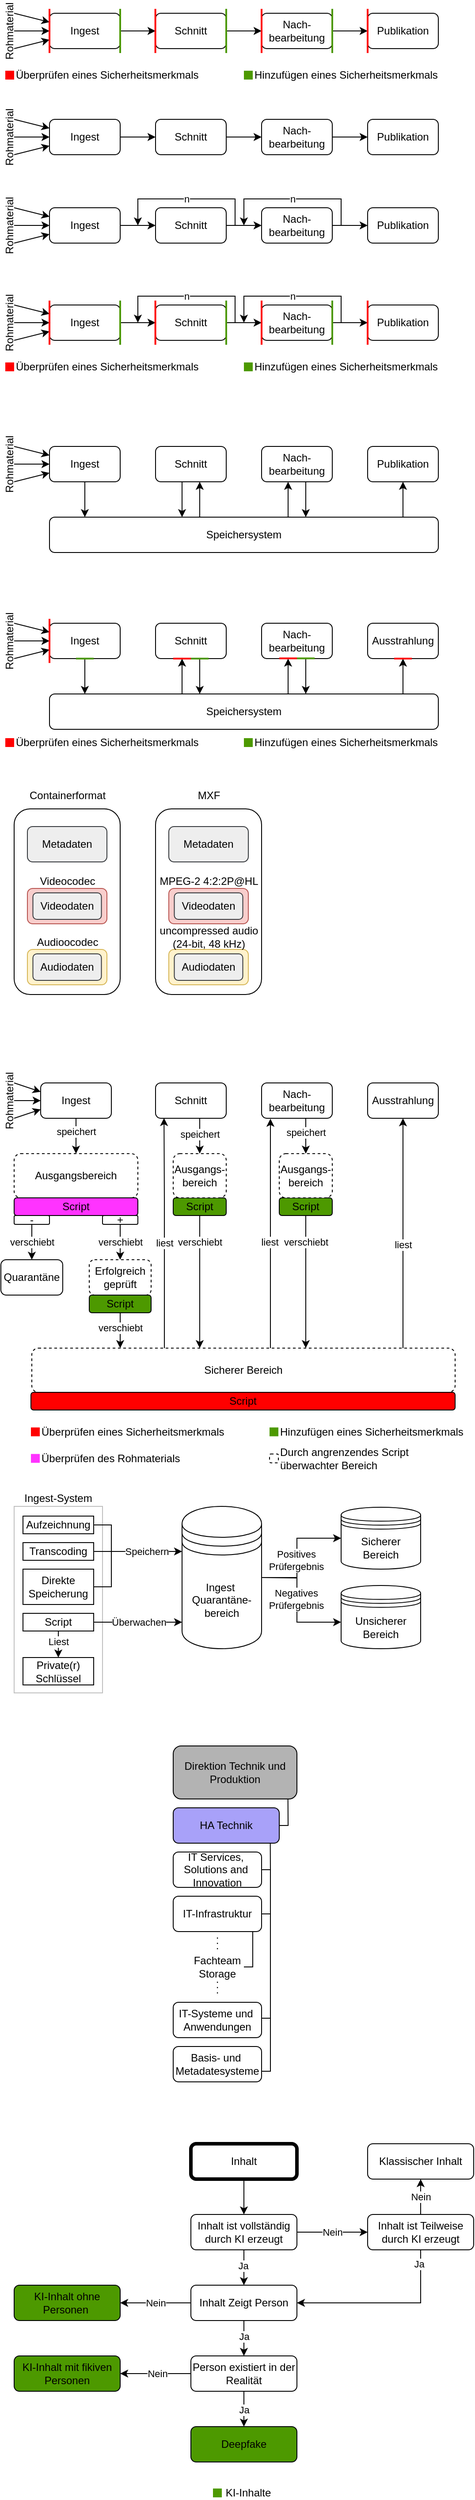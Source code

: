<mxfile version="28.1.0">
  <diagram name="Seite-1" id="WWTvrGOokQbHTszkcPet">
    <mxGraphModel dx="758" dy="319" grid="1" gridSize="10" guides="1" tooltips="1" connect="1" arrows="1" fold="1" page="1" pageScale="1" pageWidth="827" pageHeight="1169" math="0" shadow="0">
      <root>
        <mxCell id="0" />
        <mxCell id="kjXNbdknxgFZG0ey-R28-45" value="Produktionsprozess" parent="0" />
        <mxCell id="9w9Xh2U-Y_duheg7cGsQ-5" value="" style="edgeStyle=orthogonalEdgeStyle;rounded=0;orthogonalLoop=1;jettySize=auto;html=1;" parent="kjXNbdknxgFZG0ey-R28-45" source="9w9Xh2U-Y_duheg7cGsQ-1" target="9w9Xh2U-Y_duheg7cGsQ-2" edge="1">
          <mxGeometry relative="1" as="geometry" />
        </mxCell>
        <mxCell id="9w9Xh2U-Y_duheg7cGsQ-1" value="Ingest" style="rounded=1;whiteSpace=wrap;html=1;" parent="kjXNbdknxgFZG0ey-R28-45" vertex="1">
          <mxGeometry x="200" y="190" width="80" height="40" as="geometry" />
        </mxCell>
        <mxCell id="9w9Xh2U-Y_duheg7cGsQ-6" value="" style="edgeStyle=orthogonalEdgeStyle;rounded=0;orthogonalLoop=1;jettySize=auto;html=1;" parent="kjXNbdknxgFZG0ey-R28-45" source="9w9Xh2U-Y_duheg7cGsQ-2" target="9w9Xh2U-Y_duheg7cGsQ-3" edge="1">
          <mxGeometry relative="1" as="geometry" />
        </mxCell>
        <mxCell id="9w9Xh2U-Y_duheg7cGsQ-2" value="Schnitt" style="rounded=1;whiteSpace=wrap;html=1;" parent="kjXNbdknxgFZG0ey-R28-45" vertex="1">
          <mxGeometry x="320" y="190" width="80" height="40" as="geometry" />
        </mxCell>
        <mxCell id="9w9Xh2U-Y_duheg7cGsQ-7" value="" style="edgeStyle=orthogonalEdgeStyle;rounded=0;orthogonalLoop=1;jettySize=auto;html=1;" parent="kjXNbdknxgFZG0ey-R28-45" source="9w9Xh2U-Y_duheg7cGsQ-3" target="9w9Xh2U-Y_duheg7cGsQ-4" edge="1">
          <mxGeometry relative="1" as="geometry" />
        </mxCell>
        <mxCell id="9w9Xh2U-Y_duheg7cGsQ-3" value="Nach-&lt;div&gt;bearbeitung&lt;/div&gt;" style="rounded=1;whiteSpace=wrap;html=1;" parent="kjXNbdknxgFZG0ey-R28-45" vertex="1">
          <mxGeometry x="440" y="190" width="80" height="40" as="geometry" />
        </mxCell>
        <mxCell id="9w9Xh2U-Y_duheg7cGsQ-4" value="Publikation" style="rounded=1;whiteSpace=wrap;html=1;" parent="kjXNbdknxgFZG0ey-R28-45" vertex="1">
          <mxGeometry x="560" y="190" width="80" height="40" as="geometry" />
        </mxCell>
        <mxCell id="9w9Xh2U-Y_duheg7cGsQ-9" value="" style="endArrow=classic;html=1;rounded=0;entryX=0;entryY=0.75;entryDx=0;entryDy=0;" parent="kjXNbdknxgFZG0ey-R28-45" target="9w9Xh2U-Y_duheg7cGsQ-1" edge="1">
          <mxGeometry width="50" height="50" relative="1" as="geometry">
            <mxPoint x="160" y="230" as="sourcePoint" />
            <mxPoint x="350" y="210" as="targetPoint" />
          </mxGeometry>
        </mxCell>
        <mxCell id="9w9Xh2U-Y_duheg7cGsQ-10" value="" style="endArrow=classic;html=1;rounded=0;entryX=0;entryY=0.5;entryDx=0;entryDy=0;" parent="kjXNbdknxgFZG0ey-R28-45" target="9w9Xh2U-Y_duheg7cGsQ-1" edge="1">
          <mxGeometry width="50" height="50" relative="1" as="geometry">
            <mxPoint x="160" y="210" as="sourcePoint" />
            <mxPoint x="230" y="220" as="targetPoint" />
          </mxGeometry>
        </mxCell>
        <mxCell id="9w9Xh2U-Y_duheg7cGsQ-11" value="" style="endArrow=classic;html=1;rounded=0;entryX=0;entryY=0.25;entryDx=0;entryDy=0;" parent="kjXNbdknxgFZG0ey-R28-45" target="9w9Xh2U-Y_duheg7cGsQ-1" edge="1">
          <mxGeometry width="50" height="50" relative="1" as="geometry">
            <mxPoint x="160" y="190" as="sourcePoint" />
            <mxPoint x="180" y="190" as="targetPoint" />
          </mxGeometry>
        </mxCell>
        <mxCell id="9w9Xh2U-Y_duheg7cGsQ-12" value="Rohmaterial" style="text;html=1;align=center;verticalAlign=middle;whiteSpace=wrap;rounded=0;rotation=-90;" parent="kjXNbdknxgFZG0ey-R28-45" vertex="1">
          <mxGeometry x="120" y="205" width="70" height="10" as="geometry" />
        </mxCell>
        <mxCell id="kjXNbdknxgFZG0ey-R28-46" value="Produktionsprozess_with_loops" parent="0" />
        <mxCell id="9w9Xh2U-Y_duheg7cGsQ-31" value="" style="edgeStyle=orthogonalEdgeStyle;rounded=0;orthogonalLoop=1;jettySize=auto;html=1;" parent="kjXNbdknxgFZG0ey-R28-46" source="9w9Xh2U-Y_duheg7cGsQ-32" target="9w9Xh2U-Y_duheg7cGsQ-34" edge="1">
          <mxGeometry relative="1" as="geometry" />
        </mxCell>
        <mxCell id="9w9Xh2U-Y_duheg7cGsQ-32" value="Ingest" style="rounded=1;whiteSpace=wrap;html=1;" parent="kjXNbdknxgFZG0ey-R28-46" vertex="1">
          <mxGeometry x="200" y="290" width="80" height="40" as="geometry" />
        </mxCell>
        <mxCell id="9w9Xh2U-Y_duheg7cGsQ-33" value="" style="edgeStyle=orthogonalEdgeStyle;rounded=0;orthogonalLoop=1;jettySize=auto;html=1;" parent="kjXNbdknxgFZG0ey-R28-46" source="9w9Xh2U-Y_duheg7cGsQ-34" target="9w9Xh2U-Y_duheg7cGsQ-36" edge="1">
          <mxGeometry relative="1" as="geometry" />
        </mxCell>
        <mxCell id="9w9Xh2U-Y_duheg7cGsQ-34" value="Schnitt" style="rounded=1;whiteSpace=wrap;html=1;" parent="kjXNbdknxgFZG0ey-R28-46" vertex="1">
          <mxGeometry x="320" y="290" width="80" height="40" as="geometry" />
        </mxCell>
        <mxCell id="9w9Xh2U-Y_duheg7cGsQ-35" value="" style="edgeStyle=orthogonalEdgeStyle;rounded=0;orthogonalLoop=1;jettySize=auto;html=1;" parent="kjXNbdknxgFZG0ey-R28-46" source="9w9Xh2U-Y_duheg7cGsQ-36" target="9w9Xh2U-Y_duheg7cGsQ-37" edge="1">
          <mxGeometry relative="1" as="geometry" />
        </mxCell>
        <mxCell id="9w9Xh2U-Y_duheg7cGsQ-36" value="Nach-&lt;div&gt;bearbeitung&lt;/div&gt;" style="rounded=1;whiteSpace=wrap;html=1;" parent="kjXNbdknxgFZG0ey-R28-46" vertex="1">
          <mxGeometry x="440" y="290" width="80" height="40" as="geometry" />
        </mxCell>
        <mxCell id="9w9Xh2U-Y_duheg7cGsQ-37" value="Publikation" style="rounded=1;whiteSpace=wrap;html=1;" parent="kjXNbdknxgFZG0ey-R28-46" vertex="1">
          <mxGeometry x="560" y="290" width="80" height="40" as="geometry" />
        </mxCell>
        <mxCell id="9w9Xh2U-Y_duheg7cGsQ-38" value="" style="endArrow=classic;html=1;rounded=0;entryX=0;entryY=0.75;entryDx=0;entryDy=0;" parent="kjXNbdknxgFZG0ey-R28-46" target="9w9Xh2U-Y_duheg7cGsQ-32" edge="1">
          <mxGeometry width="50" height="50" relative="1" as="geometry">
            <mxPoint x="160" y="330" as="sourcePoint" />
            <mxPoint x="350" y="310" as="targetPoint" />
          </mxGeometry>
        </mxCell>
        <mxCell id="9w9Xh2U-Y_duheg7cGsQ-39" value="" style="endArrow=classic;html=1;rounded=0;entryX=0;entryY=0.5;entryDx=0;entryDy=0;" parent="kjXNbdknxgFZG0ey-R28-46" target="9w9Xh2U-Y_duheg7cGsQ-32" edge="1">
          <mxGeometry width="50" height="50" relative="1" as="geometry">
            <mxPoint x="160" y="310" as="sourcePoint" />
            <mxPoint x="230" y="320" as="targetPoint" />
          </mxGeometry>
        </mxCell>
        <mxCell id="9w9Xh2U-Y_duheg7cGsQ-40" value="" style="endArrow=classic;html=1;rounded=0;entryX=0;entryY=0.25;entryDx=0;entryDy=0;" parent="kjXNbdknxgFZG0ey-R28-46" target="9w9Xh2U-Y_duheg7cGsQ-32" edge="1">
          <mxGeometry width="50" height="50" relative="1" as="geometry">
            <mxPoint x="160" y="290" as="sourcePoint" />
            <mxPoint x="180" y="290" as="targetPoint" />
          </mxGeometry>
        </mxCell>
        <mxCell id="9w9Xh2U-Y_duheg7cGsQ-41" value="Rohmaterial" style="text;html=1;align=center;verticalAlign=middle;whiteSpace=wrap;rounded=0;rotation=-90;" parent="kjXNbdknxgFZG0ey-R28-46" vertex="1">
          <mxGeometry x="120" y="305" width="70" height="10" as="geometry" />
        </mxCell>
        <mxCell id="kjXNbdknxgFZG0ey-R28-60" value="n" style="endArrow=classic;html=1;rounded=0;" parent="kjXNbdknxgFZG0ey-R28-46" edge="1">
          <mxGeometry width="50" height="50" relative="1" as="geometry">
            <mxPoint x="530" y="310" as="sourcePoint" />
            <mxPoint x="420" y="310" as="targetPoint" />
            <Array as="points">
              <mxPoint x="530" y="280" />
              <mxPoint x="420" y="280" />
            </Array>
          </mxGeometry>
        </mxCell>
        <mxCell id="kjXNbdknxgFZG0ey-R28-71" value="n" style="endArrow=classic;html=1;rounded=0;" parent="kjXNbdknxgFZG0ey-R28-46" edge="1">
          <mxGeometry width="50" height="50" relative="1" as="geometry">
            <mxPoint x="410" y="310" as="sourcePoint" />
            <mxPoint x="300" y="310" as="targetPoint" />
            <Array as="points">
              <mxPoint x="410" y="280" />
              <mxPoint x="300" y="280" />
            </Array>
          </mxGeometry>
        </mxCell>
        <mxCell id="kjXNbdknxgFZG0ey-R28-47" value="Produktionsprozess_with_loops_and_transitions" style="" parent="0" />
        <mxCell id="9w9Xh2U-Y_duheg7cGsQ-13" value="" style="edgeStyle=orthogonalEdgeStyle;rounded=0;orthogonalLoop=1;jettySize=auto;html=1;" parent="kjXNbdknxgFZG0ey-R28-47" source="9w9Xh2U-Y_duheg7cGsQ-14" target="9w9Xh2U-Y_duheg7cGsQ-16" edge="1">
          <mxGeometry relative="1" as="geometry" />
        </mxCell>
        <mxCell id="9w9Xh2U-Y_duheg7cGsQ-14" value="Ingest" style="rounded=1;whiteSpace=wrap;html=1;" parent="kjXNbdknxgFZG0ey-R28-47" vertex="1">
          <mxGeometry x="200" y="400" width="80" height="40" as="geometry" />
        </mxCell>
        <mxCell id="9w9Xh2U-Y_duheg7cGsQ-15" value="" style="edgeStyle=orthogonalEdgeStyle;rounded=0;orthogonalLoop=1;jettySize=auto;html=1;" parent="kjXNbdknxgFZG0ey-R28-47" source="9w9Xh2U-Y_duheg7cGsQ-16" target="9w9Xh2U-Y_duheg7cGsQ-18" edge="1">
          <mxGeometry relative="1" as="geometry" />
        </mxCell>
        <mxCell id="9w9Xh2U-Y_duheg7cGsQ-16" value="Schnitt" style="rounded=1;whiteSpace=wrap;html=1;" parent="kjXNbdknxgFZG0ey-R28-47" vertex="1">
          <mxGeometry x="320" y="400" width="80" height="40" as="geometry" />
        </mxCell>
        <mxCell id="9w9Xh2U-Y_duheg7cGsQ-17" value="" style="edgeStyle=orthogonalEdgeStyle;rounded=0;orthogonalLoop=1;jettySize=auto;html=1;" parent="kjXNbdknxgFZG0ey-R28-47" source="9w9Xh2U-Y_duheg7cGsQ-18" target="9w9Xh2U-Y_duheg7cGsQ-19" edge="1">
          <mxGeometry relative="1" as="geometry" />
        </mxCell>
        <mxCell id="9w9Xh2U-Y_duheg7cGsQ-18" value="Nach-&lt;div&gt;bearbeitung&lt;/div&gt;" style="rounded=1;whiteSpace=wrap;html=1;" parent="kjXNbdknxgFZG0ey-R28-47" vertex="1">
          <mxGeometry x="440" y="400" width="80" height="40" as="geometry" />
        </mxCell>
        <mxCell id="9w9Xh2U-Y_duheg7cGsQ-19" value="Publikation" style="rounded=1;whiteSpace=wrap;html=1;" parent="kjXNbdknxgFZG0ey-R28-47" vertex="1">
          <mxGeometry x="560" y="400" width="80" height="40" as="geometry" />
        </mxCell>
        <mxCell id="9w9Xh2U-Y_duheg7cGsQ-20" value="" style="endArrow=classic;html=1;rounded=0;entryX=0;entryY=0.75;entryDx=0;entryDy=0;" parent="kjXNbdknxgFZG0ey-R28-47" target="9w9Xh2U-Y_duheg7cGsQ-14" edge="1">
          <mxGeometry width="50" height="50" relative="1" as="geometry">
            <mxPoint x="160" y="440" as="sourcePoint" />
            <mxPoint x="350" y="420" as="targetPoint" />
          </mxGeometry>
        </mxCell>
        <mxCell id="9w9Xh2U-Y_duheg7cGsQ-21" value="" style="endArrow=classic;html=1;rounded=0;entryX=0;entryY=0.5;entryDx=0;entryDy=0;" parent="kjXNbdknxgFZG0ey-R28-47" target="9w9Xh2U-Y_duheg7cGsQ-14" edge="1">
          <mxGeometry width="50" height="50" relative="1" as="geometry">
            <mxPoint x="160" y="420" as="sourcePoint" />
            <mxPoint x="230" y="430" as="targetPoint" />
          </mxGeometry>
        </mxCell>
        <mxCell id="9w9Xh2U-Y_duheg7cGsQ-22" value="" style="endArrow=classic;html=1;rounded=0;entryX=0;entryY=0.25;entryDx=0;entryDy=0;" parent="kjXNbdknxgFZG0ey-R28-47" target="9w9Xh2U-Y_duheg7cGsQ-14" edge="1">
          <mxGeometry width="50" height="50" relative="1" as="geometry">
            <mxPoint x="160" y="400" as="sourcePoint" />
            <mxPoint x="180" y="400" as="targetPoint" />
          </mxGeometry>
        </mxCell>
        <mxCell id="9w9Xh2U-Y_duheg7cGsQ-23" value="Rohmaterial" style="text;html=1;align=center;verticalAlign=middle;whiteSpace=wrap;rounded=0;rotation=-90;" parent="kjXNbdknxgFZG0ey-R28-47" vertex="1">
          <mxGeometry x="120" y="415" width="70" height="10" as="geometry" />
        </mxCell>
        <mxCell id="9w9Xh2U-Y_duheg7cGsQ-24" value="" style="endArrow=none;html=1;rounded=0;strokeWidth=2;strokeColor=#FF0000;" parent="kjXNbdknxgFZG0ey-R28-47" edge="1">
          <mxGeometry width="50" height="50" relative="1" as="geometry">
            <mxPoint x="200" y="445" as="sourcePoint" />
            <mxPoint x="200" y="395" as="targetPoint" />
          </mxGeometry>
        </mxCell>
        <mxCell id="9w9Xh2U-Y_duheg7cGsQ-25" value="" style="endArrow=none;html=1;rounded=0;strokeWidth=2;strokeColor=#FF0000;" parent="kjXNbdknxgFZG0ey-R28-47" edge="1">
          <mxGeometry width="50" height="50" relative="1" as="geometry">
            <mxPoint x="319.81" y="445" as="sourcePoint" />
            <mxPoint x="319.81" y="395" as="targetPoint" />
          </mxGeometry>
        </mxCell>
        <mxCell id="9w9Xh2U-Y_duheg7cGsQ-26" value="" style="endArrow=none;html=1;rounded=0;strokeWidth=2;strokeColor=#FF0000;" parent="kjXNbdknxgFZG0ey-R28-47" edge="1">
          <mxGeometry width="50" height="50" relative="1" as="geometry">
            <mxPoint x="440" y="445" as="sourcePoint" />
            <mxPoint x="440" y="395" as="targetPoint" />
          </mxGeometry>
        </mxCell>
        <mxCell id="9w9Xh2U-Y_duheg7cGsQ-27" value="" style="endArrow=none;html=1;rounded=0;strokeWidth=2;strokeColor=#FF0000;" parent="kjXNbdknxgFZG0ey-R28-47" edge="1">
          <mxGeometry width="50" height="50" relative="1" as="geometry">
            <mxPoint x="560" y="445" as="sourcePoint" />
            <mxPoint x="560" y="395" as="targetPoint" />
          </mxGeometry>
        </mxCell>
        <mxCell id="9w9Xh2U-Y_duheg7cGsQ-28" value="" style="endArrow=none;html=1;rounded=0;strokeWidth=2;strokeColor=#4D9900;fillColor=#d5e8d4;" parent="kjXNbdknxgFZG0ey-R28-47" edge="1">
          <mxGeometry width="50" height="50" relative="1" as="geometry">
            <mxPoint x="280" y="445" as="sourcePoint" />
            <mxPoint x="280" y="395" as="targetPoint" />
          </mxGeometry>
        </mxCell>
        <mxCell id="9w9Xh2U-Y_duheg7cGsQ-29" value="" style="endArrow=none;html=1;rounded=0;strokeWidth=2;strokeColor=#4D9900;fillColor=#d5e8d4;" parent="kjXNbdknxgFZG0ey-R28-47" edge="1">
          <mxGeometry width="50" height="50" relative="1" as="geometry">
            <mxPoint x="400" y="445" as="sourcePoint" />
            <mxPoint x="400" y="395" as="targetPoint" />
          </mxGeometry>
        </mxCell>
        <mxCell id="9w9Xh2U-Y_duheg7cGsQ-30" value="" style="endArrow=none;html=1;rounded=0;strokeWidth=2;strokeColor=#4D9900;fillColor=#d5e8d4;" parent="kjXNbdknxgFZG0ey-R28-47" edge="1">
          <mxGeometry width="50" height="50" relative="1" as="geometry">
            <mxPoint x="520" y="445" as="sourcePoint" />
            <mxPoint x="520" y="395" as="targetPoint" />
          </mxGeometry>
        </mxCell>
        <mxCell id="9w9Xh2U-Y_duheg7cGsQ-102" value="" style="whiteSpace=wrap;html=1;aspect=fixed;strokeColor=none;fillColor=light-dark(#ff0000, #ededed);" parent="kjXNbdknxgFZG0ey-R28-47" vertex="1">
          <mxGeometry x="150" y="465" width="10" height="10" as="geometry" />
        </mxCell>
        <mxCell id="9w9Xh2U-Y_duheg7cGsQ-103" value="" style="whiteSpace=wrap;html=1;aspect=fixed;strokeColor=none;fillColor=light-dark(#4D9900,#EDEDED);" parent="kjXNbdknxgFZG0ey-R28-47" vertex="1">
          <mxGeometry x="420" y="465" width="10" height="10" as="geometry" />
        </mxCell>
        <mxCell id="9w9Xh2U-Y_duheg7cGsQ-104" value="Überprüfen eines Sicherheitsmerkmals" style="text;html=1;align=left;verticalAlign=middle;whiteSpace=wrap;rounded=0;" parent="kjXNbdknxgFZG0ey-R28-47" vertex="1">
          <mxGeometry x="160" y="465" width="210" height="10" as="geometry" />
        </mxCell>
        <mxCell id="9w9Xh2U-Y_duheg7cGsQ-105" value="Hinzufügen eines Sicherheitsmerkmals" style="text;html=1;align=left;verticalAlign=middle;whiteSpace=wrap;rounded=0;" parent="kjXNbdknxgFZG0ey-R28-47" vertex="1">
          <mxGeometry x="430" y="465" width="210" height="10" as="geometry" />
        </mxCell>
        <mxCell id="kjXNbdknxgFZG0ey-R28-65" value="n" style="endArrow=classic;html=1;rounded=0;" parent="kjXNbdknxgFZG0ey-R28-47" edge="1">
          <mxGeometry width="50" height="50" relative="1" as="geometry">
            <mxPoint x="530" y="420" as="sourcePoint" />
            <mxPoint x="420" y="420" as="targetPoint" />
            <Array as="points">
              <mxPoint x="530" y="390" />
              <mxPoint x="420" y="390" />
            </Array>
          </mxGeometry>
        </mxCell>
        <mxCell id="kjXNbdknxgFZG0ey-R28-72" value="n" style="endArrow=classic;html=1;rounded=0;" parent="kjXNbdknxgFZG0ey-R28-47" edge="1">
          <mxGeometry width="50" height="50" relative="1" as="geometry">
            <mxPoint x="410" y="420" as="sourcePoint" />
            <mxPoint x="300" y="420" as="targetPoint" />
            <Array as="points">
              <mxPoint x="410" y="390" />
              <mxPoint x="300" y="390" />
            </Array>
          </mxGeometry>
        </mxCell>
        <mxCell id="kjXNbdknxgFZG0ey-R28-48" value="Produktionsprozess_with_storage" parent="0" />
        <mxCell id="9w9Xh2U-Y_duheg7cGsQ-60" value="" style="edgeStyle=orthogonalEdgeStyle;rounded=0;orthogonalLoop=1;jettySize=auto;html=1;" parent="kjXNbdknxgFZG0ey-R28-48" source="9w9Xh2U-Y_duheg7cGsQ-49" target="9w9Xh2U-Y_duheg7cGsQ-59" edge="1">
          <mxGeometry relative="1" as="geometry">
            <Array as="points">
              <mxPoint x="240" y="630" />
              <mxPoint x="240" y="630" />
            </Array>
          </mxGeometry>
        </mxCell>
        <mxCell id="9w9Xh2U-Y_duheg7cGsQ-49" value="Ingest" style="rounded=1;whiteSpace=wrap;html=1;" parent="kjXNbdknxgFZG0ey-R28-48" vertex="1">
          <mxGeometry x="200" y="560" width="80" height="40" as="geometry" />
        </mxCell>
        <mxCell id="9w9Xh2U-Y_duheg7cGsQ-61" value="" style="edgeStyle=orthogonalEdgeStyle;rounded=0;orthogonalLoop=1;jettySize=auto;html=1;" parent="kjXNbdknxgFZG0ey-R28-48" source="9w9Xh2U-Y_duheg7cGsQ-51" target="9w9Xh2U-Y_duheg7cGsQ-59" edge="1">
          <mxGeometry relative="1" as="geometry">
            <Array as="points">
              <mxPoint x="350" y="610" />
              <mxPoint x="350" y="610" />
            </Array>
          </mxGeometry>
        </mxCell>
        <mxCell id="9w9Xh2U-Y_duheg7cGsQ-51" value="Schnitt" style="rounded=1;whiteSpace=wrap;html=1;" parent="kjXNbdknxgFZG0ey-R28-48" vertex="1">
          <mxGeometry x="320" y="560" width="80" height="40" as="geometry" />
        </mxCell>
        <mxCell id="9w9Xh2U-Y_duheg7cGsQ-65" value="" style="edgeStyle=orthogonalEdgeStyle;rounded=0;orthogonalLoop=1;jettySize=auto;html=1;" parent="kjXNbdknxgFZG0ey-R28-48" source="9w9Xh2U-Y_duheg7cGsQ-53" target="9w9Xh2U-Y_duheg7cGsQ-59" edge="1">
          <mxGeometry relative="1" as="geometry">
            <Array as="points">
              <mxPoint x="490" y="610" />
              <mxPoint x="490" y="610" />
            </Array>
          </mxGeometry>
        </mxCell>
        <mxCell id="9w9Xh2U-Y_duheg7cGsQ-53" value="Nach-&lt;div&gt;bearbeitung&lt;/div&gt;" style="rounded=1;whiteSpace=wrap;html=1;" parent="kjXNbdknxgFZG0ey-R28-48" vertex="1">
          <mxGeometry x="440" y="560" width="80" height="40" as="geometry" />
        </mxCell>
        <mxCell id="9w9Xh2U-Y_duheg7cGsQ-54" value="Publikation" style="rounded=1;whiteSpace=wrap;html=1;" parent="kjXNbdknxgFZG0ey-R28-48" vertex="1">
          <mxGeometry x="560" y="560" width="80" height="40" as="geometry" />
        </mxCell>
        <mxCell id="9w9Xh2U-Y_duheg7cGsQ-55" value="" style="endArrow=classic;html=1;rounded=0;entryX=0;entryY=0.75;entryDx=0;entryDy=0;" parent="kjXNbdknxgFZG0ey-R28-48" target="9w9Xh2U-Y_duheg7cGsQ-49" edge="1">
          <mxGeometry width="50" height="50" relative="1" as="geometry">
            <mxPoint x="160" y="600" as="sourcePoint" />
            <mxPoint x="350" y="580" as="targetPoint" />
          </mxGeometry>
        </mxCell>
        <mxCell id="9w9Xh2U-Y_duheg7cGsQ-56" value="" style="endArrow=classic;html=1;rounded=0;entryX=0;entryY=0.5;entryDx=0;entryDy=0;" parent="kjXNbdknxgFZG0ey-R28-48" target="9w9Xh2U-Y_duheg7cGsQ-49" edge="1">
          <mxGeometry width="50" height="50" relative="1" as="geometry">
            <mxPoint x="160" y="580" as="sourcePoint" />
            <mxPoint x="230" y="590" as="targetPoint" />
          </mxGeometry>
        </mxCell>
        <mxCell id="9w9Xh2U-Y_duheg7cGsQ-57" value="" style="endArrow=classic;html=1;rounded=0;entryX=0;entryY=0.25;entryDx=0;entryDy=0;" parent="kjXNbdknxgFZG0ey-R28-48" target="9w9Xh2U-Y_duheg7cGsQ-49" edge="1">
          <mxGeometry width="50" height="50" relative="1" as="geometry">
            <mxPoint x="160" y="560" as="sourcePoint" />
            <mxPoint x="180" y="560" as="targetPoint" />
          </mxGeometry>
        </mxCell>
        <mxCell id="9w9Xh2U-Y_duheg7cGsQ-58" value="Rohmaterial" style="text;html=1;align=center;verticalAlign=middle;whiteSpace=wrap;rounded=0;rotation=-90;" parent="kjXNbdknxgFZG0ey-R28-48" vertex="1">
          <mxGeometry x="120" y="575" width="70" height="10" as="geometry" />
        </mxCell>
        <mxCell id="9w9Xh2U-Y_duheg7cGsQ-62" value="" style="edgeStyle=orthogonalEdgeStyle;rounded=0;orthogonalLoop=1;jettySize=auto;html=1;entryX=0.5;entryY=1;entryDx=0;entryDy=0;" parent="kjXNbdknxgFZG0ey-R28-48" edge="1">
          <mxGeometry relative="1" as="geometry">
            <mxPoint x="370.0" y="640" as="sourcePoint" />
            <mxPoint x="370" y="600" as="targetPoint" />
            <Array as="points">
              <mxPoint x="370" y="630" />
              <mxPoint x="370" y="630" />
            </Array>
          </mxGeometry>
        </mxCell>
        <mxCell id="9w9Xh2U-Y_duheg7cGsQ-63" value="" style="edgeStyle=orthogonalEdgeStyle;rounded=0;orthogonalLoop=1;jettySize=auto;html=1;" parent="kjXNbdknxgFZG0ey-R28-48" source="9w9Xh2U-Y_duheg7cGsQ-59" target="9w9Xh2U-Y_duheg7cGsQ-53" edge="1">
          <mxGeometry relative="1" as="geometry">
            <Array as="points">
              <mxPoint x="470" y="610" />
              <mxPoint x="470" y="610" />
            </Array>
          </mxGeometry>
        </mxCell>
        <mxCell id="9w9Xh2U-Y_duheg7cGsQ-66" value="" style="edgeStyle=orthogonalEdgeStyle;rounded=0;orthogonalLoop=1;jettySize=auto;html=1;entryX=0.5;entryY=1;entryDx=0;entryDy=0;" parent="kjXNbdknxgFZG0ey-R28-48" source="9w9Xh2U-Y_duheg7cGsQ-59" target="9w9Xh2U-Y_duheg7cGsQ-54" edge="1">
          <mxGeometry relative="1" as="geometry">
            <Array as="points">
              <mxPoint x="600" y="620" />
              <mxPoint x="600" y="620" />
            </Array>
          </mxGeometry>
        </mxCell>
        <mxCell id="9w9Xh2U-Y_duheg7cGsQ-59" value="Speichersystem" style="rounded=1;whiteSpace=wrap;html=1;" parent="kjXNbdknxgFZG0ey-R28-48" vertex="1">
          <mxGeometry x="200" y="640" width="440" height="40" as="geometry" />
        </mxCell>
        <mxCell id="kjXNbdknxgFZG0ey-R28-49" value="Produktionsprozess_with_storage_and_transitions" parent="0" />
        <mxCell id="9w9Xh2U-Y_duheg7cGsQ-67" value="" style="edgeStyle=orthogonalEdgeStyle;rounded=0;orthogonalLoop=1;jettySize=auto;html=1;" parent="kjXNbdknxgFZG0ey-R28-49" source="9w9Xh2U-Y_duheg7cGsQ-68" target="9w9Xh2U-Y_duheg7cGsQ-81" edge="1">
          <mxGeometry relative="1" as="geometry">
            <Array as="points">
              <mxPoint x="240" y="830" />
              <mxPoint x="240" y="830" />
            </Array>
          </mxGeometry>
        </mxCell>
        <mxCell id="9w9Xh2U-Y_duheg7cGsQ-68" value="Ingest" style="rounded=1;whiteSpace=wrap;html=1;" parent="kjXNbdknxgFZG0ey-R28-49" vertex="1">
          <mxGeometry x="200" y="760" width="80" height="40" as="geometry" />
        </mxCell>
        <mxCell id="9w9Xh2U-Y_duheg7cGsQ-91" value="" style="edgeStyle=orthogonalEdgeStyle;rounded=0;orthogonalLoop=1;jettySize=auto;html=1;" parent="kjXNbdknxgFZG0ey-R28-49" source="9w9Xh2U-Y_duheg7cGsQ-70" target="9w9Xh2U-Y_duheg7cGsQ-81" edge="1">
          <mxGeometry relative="1" as="geometry">
            <Array as="points">
              <mxPoint x="370" y="830" />
              <mxPoint x="370" y="830" />
            </Array>
          </mxGeometry>
        </mxCell>
        <mxCell id="9w9Xh2U-Y_duheg7cGsQ-70" value="Schnitt" style="rounded=1;whiteSpace=wrap;html=1;" parent="kjXNbdknxgFZG0ey-R28-49" vertex="1">
          <mxGeometry x="320" y="760" width="80" height="40" as="geometry" />
        </mxCell>
        <mxCell id="9w9Xh2U-Y_duheg7cGsQ-71" value="" style="edgeStyle=orthogonalEdgeStyle;rounded=0;orthogonalLoop=1;jettySize=auto;html=1;" parent="kjXNbdknxgFZG0ey-R28-49" source="9w9Xh2U-Y_duheg7cGsQ-72" target="9w9Xh2U-Y_duheg7cGsQ-81" edge="1">
          <mxGeometry relative="1" as="geometry">
            <Array as="points">
              <mxPoint x="490" y="810" />
              <mxPoint x="490" y="810" />
            </Array>
          </mxGeometry>
        </mxCell>
        <mxCell id="9w9Xh2U-Y_duheg7cGsQ-72" value="Nach-&lt;div&gt;bearbeitung&lt;/div&gt;" style="rounded=1;whiteSpace=wrap;html=1;" parent="kjXNbdknxgFZG0ey-R28-49" vertex="1">
          <mxGeometry x="440" y="760" width="80" height="40" as="geometry" />
        </mxCell>
        <mxCell id="9w9Xh2U-Y_duheg7cGsQ-73" value="Ausstrahlung" style="rounded=1;whiteSpace=wrap;html=1;" parent="kjXNbdknxgFZG0ey-R28-49" vertex="1">
          <mxGeometry x="560" y="760" width="80" height="40" as="geometry" />
        </mxCell>
        <mxCell id="9w9Xh2U-Y_duheg7cGsQ-74" value="" style="endArrow=classic;html=1;rounded=0;entryX=0;entryY=0.75;entryDx=0;entryDy=0;" parent="kjXNbdknxgFZG0ey-R28-49" target="9w9Xh2U-Y_duheg7cGsQ-68" edge="1">
          <mxGeometry width="50" height="50" relative="1" as="geometry">
            <mxPoint x="160" y="800" as="sourcePoint" />
            <mxPoint x="350" y="780" as="targetPoint" />
          </mxGeometry>
        </mxCell>
        <mxCell id="9w9Xh2U-Y_duheg7cGsQ-75" value="" style="endArrow=classic;html=1;rounded=0;entryX=0;entryY=0.5;entryDx=0;entryDy=0;" parent="kjXNbdknxgFZG0ey-R28-49" target="9w9Xh2U-Y_duheg7cGsQ-68" edge="1">
          <mxGeometry width="50" height="50" relative="1" as="geometry">
            <mxPoint x="160" y="780" as="sourcePoint" />
            <mxPoint x="230" y="790" as="targetPoint" />
          </mxGeometry>
        </mxCell>
        <mxCell id="9w9Xh2U-Y_duheg7cGsQ-76" value="" style="endArrow=classic;html=1;rounded=0;entryX=0;entryY=0.25;entryDx=0;entryDy=0;" parent="kjXNbdknxgFZG0ey-R28-49" target="9w9Xh2U-Y_duheg7cGsQ-68" edge="1">
          <mxGeometry width="50" height="50" relative="1" as="geometry">
            <mxPoint x="160" y="760" as="sourcePoint" />
            <mxPoint x="180" y="760" as="targetPoint" />
          </mxGeometry>
        </mxCell>
        <mxCell id="9w9Xh2U-Y_duheg7cGsQ-77" value="Rohmaterial" style="text;html=1;align=center;verticalAlign=middle;whiteSpace=wrap;rounded=0;rotation=-90;" parent="kjXNbdknxgFZG0ey-R28-49" vertex="1">
          <mxGeometry x="120" y="775" width="70" height="10" as="geometry" />
        </mxCell>
        <mxCell id="9w9Xh2U-Y_duheg7cGsQ-79" value="" style="edgeStyle=orthogonalEdgeStyle;rounded=0;orthogonalLoop=1;jettySize=auto;html=1;" parent="kjXNbdknxgFZG0ey-R28-49" source="9w9Xh2U-Y_duheg7cGsQ-81" target="9w9Xh2U-Y_duheg7cGsQ-72" edge="1">
          <mxGeometry relative="1" as="geometry">
            <Array as="points">
              <mxPoint x="470" y="810" />
              <mxPoint x="470" y="810" />
            </Array>
          </mxGeometry>
        </mxCell>
        <mxCell id="9w9Xh2U-Y_duheg7cGsQ-80" value="" style="edgeStyle=orthogonalEdgeStyle;rounded=0;orthogonalLoop=1;jettySize=auto;html=1;entryX=0.5;entryY=1;entryDx=0;entryDy=0;" parent="kjXNbdknxgFZG0ey-R28-49" source="9w9Xh2U-Y_duheg7cGsQ-81" target="9w9Xh2U-Y_duheg7cGsQ-73" edge="1">
          <mxGeometry relative="1" as="geometry">
            <Array as="points">
              <mxPoint x="600" y="820" />
              <mxPoint x="600" y="820" />
            </Array>
          </mxGeometry>
        </mxCell>
        <mxCell id="9w9Xh2U-Y_duheg7cGsQ-90" value="" style="edgeStyle=orthogonalEdgeStyle;rounded=0;orthogonalLoop=1;jettySize=auto;html=1;" parent="kjXNbdknxgFZG0ey-R28-49" source="9w9Xh2U-Y_duheg7cGsQ-81" edge="1">
          <mxGeometry relative="1" as="geometry">
            <mxPoint x="350" y="800" as="targetPoint" />
            <Array as="points">
              <mxPoint x="350" y="830" />
              <mxPoint x="350" y="830" />
            </Array>
          </mxGeometry>
        </mxCell>
        <mxCell id="9w9Xh2U-Y_duheg7cGsQ-81" value="Speichersystem" style="rounded=1;whiteSpace=wrap;html=1;" parent="kjXNbdknxgFZG0ey-R28-49" vertex="1">
          <mxGeometry x="200" y="840" width="440" height="40" as="geometry" />
        </mxCell>
        <mxCell id="9w9Xh2U-Y_duheg7cGsQ-82" value="" style="endArrow=none;html=1;rounded=0;strokeWidth=2;strokeColor=#FF0000;" parent="kjXNbdknxgFZG0ey-R28-49" edge="1">
          <mxGeometry width="50" height="50" relative="1" as="geometry">
            <mxPoint x="200" y="805" as="sourcePoint" />
            <mxPoint x="200" y="755" as="targetPoint" />
          </mxGeometry>
        </mxCell>
        <mxCell id="9w9Xh2U-Y_duheg7cGsQ-83" value="" style="endArrow=none;html=1;rounded=0;strokeWidth=2;strokeColor=#4D9900;" parent="kjXNbdknxgFZG0ey-R28-49" edge="1">
          <mxGeometry width="50" height="50" relative="1" as="geometry">
            <mxPoint x="250" y="800" as="sourcePoint" />
            <mxPoint x="230" y="800" as="targetPoint" />
          </mxGeometry>
        </mxCell>
        <mxCell id="9w9Xh2U-Y_duheg7cGsQ-84" value="" style="endArrow=none;html=1;rounded=0;strokeWidth=2;strokeColor=#4D9900;" parent="kjXNbdknxgFZG0ey-R28-49" edge="1">
          <mxGeometry width="50" height="50" relative="1" as="geometry">
            <mxPoint x="380" y="800" as="sourcePoint" />
            <mxPoint x="360" y="800" as="targetPoint" />
          </mxGeometry>
        </mxCell>
        <mxCell id="9w9Xh2U-Y_duheg7cGsQ-85" value="" style="endArrow=none;html=1;rounded=0;strokeWidth=2;strokeColor=#FF0000;" parent="kjXNbdknxgFZG0ey-R28-49" edge="1">
          <mxGeometry width="50" height="50" relative="1" as="geometry">
            <mxPoint x="340" y="800" as="sourcePoint" />
            <mxPoint x="360" y="800" as="targetPoint" />
          </mxGeometry>
        </mxCell>
        <mxCell id="9w9Xh2U-Y_duheg7cGsQ-86" value="" style="endArrow=none;html=1;rounded=0;strokeWidth=2;strokeColor=#4D9900;" parent="kjXNbdknxgFZG0ey-R28-49" edge="1">
          <mxGeometry width="50" height="50" relative="1" as="geometry">
            <mxPoint x="500" y="799.73" as="sourcePoint" />
            <mxPoint x="480" y="799.73" as="targetPoint" />
          </mxGeometry>
        </mxCell>
        <mxCell id="9w9Xh2U-Y_duheg7cGsQ-87" value="" style="endArrow=none;html=1;rounded=0;strokeWidth=2;strokeColor=#FF0000;" parent="kjXNbdknxgFZG0ey-R28-49" edge="1">
          <mxGeometry width="50" height="50" relative="1" as="geometry">
            <mxPoint x="460" y="799.73" as="sourcePoint" />
            <mxPoint x="480" y="799.73" as="targetPoint" />
          </mxGeometry>
        </mxCell>
        <mxCell id="9w9Xh2U-Y_duheg7cGsQ-89" value="" style="endArrow=none;html=1;rounded=0;strokeWidth=2;strokeColor=#FF0000;" parent="kjXNbdknxgFZG0ey-R28-49" edge="1">
          <mxGeometry width="50" height="50" relative="1" as="geometry">
            <mxPoint x="590" y="800" as="sourcePoint" />
            <mxPoint x="610" y="800" as="targetPoint" />
          </mxGeometry>
        </mxCell>
        <mxCell id="9w9Xh2U-Y_duheg7cGsQ-95" value="" style="whiteSpace=wrap;html=1;aspect=fixed;strokeColor=none;fillColor=light-dark(#ff0000, #ededed);" parent="kjXNbdknxgFZG0ey-R28-49" vertex="1">
          <mxGeometry x="150" y="890" width="10" height="10" as="geometry" />
        </mxCell>
        <mxCell id="9w9Xh2U-Y_duheg7cGsQ-98" value="" style="whiteSpace=wrap;html=1;aspect=fixed;strokeColor=none;fillColor=light-dark(#4D9900,#EDEDED);" parent="kjXNbdknxgFZG0ey-R28-49" vertex="1">
          <mxGeometry x="420" y="890" width="10" height="10" as="geometry" />
        </mxCell>
        <mxCell id="9w9Xh2U-Y_duheg7cGsQ-100" value="Überprüfen eines Sicherheitsmerkmals" style="text;html=1;align=left;verticalAlign=middle;whiteSpace=wrap;rounded=0;" parent="kjXNbdknxgFZG0ey-R28-49" vertex="1">
          <mxGeometry x="160" y="890" width="210" height="10" as="geometry" />
        </mxCell>
        <mxCell id="9w9Xh2U-Y_duheg7cGsQ-101" value="Hinzufügen eines Sicherheitsmerkmals" style="text;html=1;align=left;verticalAlign=middle;whiteSpace=wrap;rounded=0;" parent="kjXNbdknxgFZG0ey-R28-49" vertex="1">
          <mxGeometry x="430" y="890" width="210" height="10" as="geometry" />
        </mxCell>
        <mxCell id="P6iB7T7O2YDKpYpo3pcA-0" value="Produktionsprozess_with_transitions" style="" parent="0" />
        <mxCell id="P6iB7T7O2YDKpYpo3pcA-1" value="" style="edgeStyle=orthogonalEdgeStyle;rounded=0;orthogonalLoop=1;jettySize=auto;html=1;" parent="P6iB7T7O2YDKpYpo3pcA-0" source="P6iB7T7O2YDKpYpo3pcA-2" target="P6iB7T7O2YDKpYpo3pcA-4" edge="1">
          <mxGeometry relative="1" as="geometry" />
        </mxCell>
        <mxCell id="P6iB7T7O2YDKpYpo3pcA-2" value="Ingest" style="rounded=1;whiteSpace=wrap;html=1;" parent="P6iB7T7O2YDKpYpo3pcA-0" vertex="1">
          <mxGeometry x="200" y="70" width="80" height="40" as="geometry" />
        </mxCell>
        <mxCell id="P6iB7T7O2YDKpYpo3pcA-3" value="" style="edgeStyle=orthogonalEdgeStyle;rounded=0;orthogonalLoop=1;jettySize=auto;html=1;" parent="P6iB7T7O2YDKpYpo3pcA-0" source="P6iB7T7O2YDKpYpo3pcA-4" target="P6iB7T7O2YDKpYpo3pcA-6" edge="1">
          <mxGeometry relative="1" as="geometry" />
        </mxCell>
        <mxCell id="P6iB7T7O2YDKpYpo3pcA-4" value="Schnitt" style="rounded=1;whiteSpace=wrap;html=1;" parent="P6iB7T7O2YDKpYpo3pcA-0" vertex="1">
          <mxGeometry x="320" y="70" width="80" height="40" as="geometry" />
        </mxCell>
        <mxCell id="P6iB7T7O2YDKpYpo3pcA-5" value="" style="edgeStyle=orthogonalEdgeStyle;rounded=0;orthogonalLoop=1;jettySize=auto;html=1;" parent="P6iB7T7O2YDKpYpo3pcA-0" source="P6iB7T7O2YDKpYpo3pcA-6" target="P6iB7T7O2YDKpYpo3pcA-7" edge="1">
          <mxGeometry relative="1" as="geometry" />
        </mxCell>
        <mxCell id="P6iB7T7O2YDKpYpo3pcA-6" value="Nach-&lt;div&gt;bearbeitung&lt;/div&gt;" style="rounded=1;whiteSpace=wrap;html=1;" parent="P6iB7T7O2YDKpYpo3pcA-0" vertex="1">
          <mxGeometry x="440" y="70" width="80" height="40" as="geometry" />
        </mxCell>
        <mxCell id="P6iB7T7O2YDKpYpo3pcA-7" value="Publikation" style="rounded=1;whiteSpace=wrap;html=1;" parent="P6iB7T7O2YDKpYpo3pcA-0" vertex="1">
          <mxGeometry x="560" y="70" width="80" height="40" as="geometry" />
        </mxCell>
        <mxCell id="P6iB7T7O2YDKpYpo3pcA-8" value="" style="endArrow=classic;html=1;rounded=0;entryX=0;entryY=0.75;entryDx=0;entryDy=0;" parent="P6iB7T7O2YDKpYpo3pcA-0" target="P6iB7T7O2YDKpYpo3pcA-2" edge="1">
          <mxGeometry width="50" height="50" relative="1" as="geometry">
            <mxPoint x="160" y="110" as="sourcePoint" />
            <mxPoint x="350" y="90" as="targetPoint" />
          </mxGeometry>
        </mxCell>
        <mxCell id="P6iB7T7O2YDKpYpo3pcA-9" value="" style="endArrow=classic;html=1;rounded=0;entryX=0;entryY=0.5;entryDx=0;entryDy=0;" parent="P6iB7T7O2YDKpYpo3pcA-0" target="P6iB7T7O2YDKpYpo3pcA-2" edge="1">
          <mxGeometry width="50" height="50" relative="1" as="geometry">
            <mxPoint x="160" y="90" as="sourcePoint" />
            <mxPoint x="230" y="100" as="targetPoint" />
          </mxGeometry>
        </mxCell>
        <mxCell id="P6iB7T7O2YDKpYpo3pcA-10" value="" style="endArrow=classic;html=1;rounded=0;entryX=0;entryY=0.25;entryDx=0;entryDy=0;" parent="P6iB7T7O2YDKpYpo3pcA-0" target="P6iB7T7O2YDKpYpo3pcA-2" edge="1">
          <mxGeometry width="50" height="50" relative="1" as="geometry">
            <mxPoint x="160" y="70" as="sourcePoint" />
            <mxPoint x="180" y="70" as="targetPoint" />
          </mxGeometry>
        </mxCell>
        <mxCell id="P6iB7T7O2YDKpYpo3pcA-11" value="Rohmaterial" style="text;html=1;align=center;verticalAlign=middle;whiteSpace=wrap;rounded=0;rotation=-90;" parent="P6iB7T7O2YDKpYpo3pcA-0" vertex="1">
          <mxGeometry x="120" y="85" width="70" height="10" as="geometry" />
        </mxCell>
        <mxCell id="P6iB7T7O2YDKpYpo3pcA-12" value="" style="endArrow=none;html=1;rounded=0;strokeWidth=2;strokeColor=#FF0000;" parent="P6iB7T7O2YDKpYpo3pcA-0" edge="1">
          <mxGeometry width="50" height="50" relative="1" as="geometry">
            <mxPoint x="200" y="115" as="sourcePoint" />
            <mxPoint x="200" y="65" as="targetPoint" />
          </mxGeometry>
        </mxCell>
        <mxCell id="P6iB7T7O2YDKpYpo3pcA-13" value="" style="endArrow=none;html=1;rounded=0;strokeWidth=2;strokeColor=#FF0000;" parent="P6iB7T7O2YDKpYpo3pcA-0" edge="1">
          <mxGeometry width="50" height="50" relative="1" as="geometry">
            <mxPoint x="319.81" y="115" as="sourcePoint" />
            <mxPoint x="319.81" y="65" as="targetPoint" />
          </mxGeometry>
        </mxCell>
        <mxCell id="P6iB7T7O2YDKpYpo3pcA-14" value="" style="endArrow=none;html=1;rounded=0;strokeWidth=2;strokeColor=#FF0000;" parent="P6iB7T7O2YDKpYpo3pcA-0" edge="1">
          <mxGeometry width="50" height="50" relative="1" as="geometry">
            <mxPoint x="440" y="115" as="sourcePoint" />
            <mxPoint x="440" y="65" as="targetPoint" />
          </mxGeometry>
        </mxCell>
        <mxCell id="P6iB7T7O2YDKpYpo3pcA-15" value="" style="endArrow=none;html=1;rounded=0;strokeWidth=2;strokeColor=#FF0000;" parent="P6iB7T7O2YDKpYpo3pcA-0" edge="1">
          <mxGeometry width="50" height="50" relative="1" as="geometry">
            <mxPoint x="560" y="115" as="sourcePoint" />
            <mxPoint x="560" y="65" as="targetPoint" />
          </mxGeometry>
        </mxCell>
        <mxCell id="P6iB7T7O2YDKpYpo3pcA-16" value="" style="endArrow=none;html=1;rounded=0;strokeWidth=2;strokeColor=#4D9900;fillColor=#d5e8d4;" parent="P6iB7T7O2YDKpYpo3pcA-0" edge="1">
          <mxGeometry width="50" height="50" relative="1" as="geometry">
            <mxPoint x="280" y="115" as="sourcePoint" />
            <mxPoint x="280" y="65" as="targetPoint" />
          </mxGeometry>
        </mxCell>
        <mxCell id="P6iB7T7O2YDKpYpo3pcA-17" value="" style="endArrow=none;html=1;rounded=0;strokeWidth=2;strokeColor=#4D9900;fillColor=#d5e8d4;" parent="P6iB7T7O2YDKpYpo3pcA-0" edge="1">
          <mxGeometry width="50" height="50" relative="1" as="geometry">
            <mxPoint x="400" y="115" as="sourcePoint" />
            <mxPoint x="400" y="65" as="targetPoint" />
          </mxGeometry>
        </mxCell>
        <mxCell id="P6iB7T7O2YDKpYpo3pcA-18" value="" style="endArrow=none;html=1;rounded=0;strokeWidth=2;strokeColor=#4D9900;fillColor=#d5e8d4;" parent="P6iB7T7O2YDKpYpo3pcA-0" edge="1">
          <mxGeometry width="50" height="50" relative="1" as="geometry">
            <mxPoint x="520" y="115" as="sourcePoint" />
            <mxPoint x="520" y="65" as="targetPoint" />
          </mxGeometry>
        </mxCell>
        <mxCell id="P6iB7T7O2YDKpYpo3pcA-19" value="" style="whiteSpace=wrap;html=1;aspect=fixed;strokeColor=none;fillColor=light-dark(#ff0000, #ededed);" parent="P6iB7T7O2YDKpYpo3pcA-0" vertex="1">
          <mxGeometry x="150" y="135" width="10" height="10" as="geometry" />
        </mxCell>
        <mxCell id="P6iB7T7O2YDKpYpo3pcA-20" value="" style="whiteSpace=wrap;html=1;aspect=fixed;strokeColor=none;fillColor=light-dark(#4D9900,#EDEDED);" parent="P6iB7T7O2YDKpYpo3pcA-0" vertex="1">
          <mxGeometry x="420" y="135" width="10" height="10" as="geometry" />
        </mxCell>
        <mxCell id="P6iB7T7O2YDKpYpo3pcA-21" value="Überprüfen eines Sicherheitsmerkmals" style="text;html=1;align=left;verticalAlign=middle;whiteSpace=wrap;rounded=0;" parent="P6iB7T7O2YDKpYpo3pcA-0" vertex="1">
          <mxGeometry x="160" y="135" width="210" height="10" as="geometry" />
        </mxCell>
        <mxCell id="P6iB7T7O2YDKpYpo3pcA-22" value="Hinzufügen eines Sicherheitsmerkmals" style="text;html=1;align=left;verticalAlign=middle;whiteSpace=wrap;rounded=0;" parent="P6iB7T7O2YDKpYpo3pcA-0" vertex="1">
          <mxGeometry x="430" y="135" width="210" height="10" as="geometry" />
        </mxCell>
        <mxCell id="MHyfRsvACrbZkxD28zs7-0" value="Containerformat" parent="0" />
        <mxCell id="MHyfRsvACrbZkxD28zs7-1" value="" style="rounded=1;whiteSpace=wrap;html=1;" parent="MHyfRsvACrbZkxD28zs7-0" vertex="1">
          <mxGeometry x="160" y="970" width="120" height="210" as="geometry" />
        </mxCell>
        <mxCell id="MHyfRsvACrbZkxD28zs7-2" value="" style="rounded=1;whiteSpace=wrap;html=1;fillColor=#f8cecc;strokeColor=#b85450;" parent="MHyfRsvACrbZkxD28zs7-0" vertex="1">
          <mxGeometry x="175" y="1060" width="90" height="40" as="geometry" />
        </mxCell>
        <mxCell id="MHyfRsvACrbZkxD28zs7-3" value="" style="rounded=1;whiteSpace=wrap;html=1;fillColor=#fff2cc;strokeColor=#d6b656;" parent="MHyfRsvACrbZkxD28zs7-0" vertex="1">
          <mxGeometry x="175" y="1129" width="90" height="40" as="geometry" />
        </mxCell>
        <mxCell id="MHyfRsvACrbZkxD28zs7-5" value="Containerformat" style="text;html=1;align=center;verticalAlign=middle;resizable=0;points=[];autosize=1;strokeColor=none;fillColor=none;" parent="MHyfRsvACrbZkxD28zs7-0" vertex="1">
          <mxGeometry x="165" y="940" width="110" height="30" as="geometry" />
        </mxCell>
        <mxCell id="MHyfRsvACrbZkxD28zs7-6" value="Videocodec" style="text;html=1;align=center;verticalAlign=middle;resizable=0;points=[];autosize=1;strokeColor=none;fillColor=none;" parent="MHyfRsvACrbZkxD28zs7-0" vertex="1">
          <mxGeometry x="175" y="1037" width="90" height="30" as="geometry" />
        </mxCell>
        <mxCell id="MHyfRsvACrbZkxD28zs7-7" value="Audioocodec" style="text;html=1;align=center;verticalAlign=middle;resizable=0;points=[];autosize=1;strokeColor=none;fillColor=none;rotation=0;" parent="MHyfRsvACrbZkxD28zs7-0" vertex="1">
          <mxGeometry x="175" y="1106" width="90" height="30" as="geometry" />
        </mxCell>
        <mxCell id="MHyfRsvACrbZkxD28zs7-8" value="Metadaten" style="rounded=1;whiteSpace=wrap;html=1;fillColor=#eeeeee;strokeColor=#36393d;" parent="MHyfRsvACrbZkxD28zs7-0" vertex="1">
          <mxGeometry x="175" y="990" width="90" height="40" as="geometry" />
        </mxCell>
        <mxCell id="MHyfRsvACrbZkxD28zs7-10" value="Videodaten" style="rounded=1;whiteSpace=wrap;html=1;fillColor=#eeeeee;strokeColor=#36393d;" parent="MHyfRsvACrbZkxD28zs7-0" vertex="1">
          <mxGeometry x="181.25" y="1065" width="77.5" height="30" as="geometry" />
        </mxCell>
        <mxCell id="MHyfRsvACrbZkxD28zs7-11" value="Audiodaten" style="rounded=1;whiteSpace=wrap;html=1;fillColor=#eeeeee;strokeColor=#36393d;" parent="MHyfRsvACrbZkxD28zs7-0" vertex="1">
          <mxGeometry x="181.25" y="1134" width="77.5" height="30" as="geometry" />
        </mxCell>
        <mxCell id="MHyfRsvACrbZkxD28zs7-12" value="Hausformat" parent="0" />
        <mxCell id="MHyfRsvACrbZkxD28zs7-13" value="" style="rounded=1;whiteSpace=wrap;html=1;" parent="MHyfRsvACrbZkxD28zs7-12" vertex="1">
          <mxGeometry x="320" y="970" width="120" height="210" as="geometry" />
        </mxCell>
        <mxCell id="MHyfRsvACrbZkxD28zs7-14" value="" style="rounded=1;whiteSpace=wrap;html=1;fillColor=#f8cecc;strokeColor=#b85450;" parent="MHyfRsvACrbZkxD28zs7-12" vertex="1">
          <mxGeometry x="335" y="1060" width="90" height="40" as="geometry" />
        </mxCell>
        <mxCell id="MHyfRsvACrbZkxD28zs7-15" value="" style="rounded=1;whiteSpace=wrap;html=1;fillColor=#fff2cc;strokeColor=#d6b656;" parent="MHyfRsvACrbZkxD28zs7-12" vertex="1">
          <mxGeometry x="335" y="1129" width="90" height="40" as="geometry" />
        </mxCell>
        <mxCell id="MHyfRsvACrbZkxD28zs7-16" value="MXF" style="text;html=1;align=center;verticalAlign=middle;resizable=0;points=[];autosize=1;strokeColor=none;fillColor=none;" parent="MHyfRsvACrbZkxD28zs7-12" vertex="1">
          <mxGeometry x="355" y="940" width="50" height="30" as="geometry" />
        </mxCell>
        <mxCell id="MHyfRsvACrbZkxD28zs7-17" value="MPEG-2 4:2:2P@HL" style="text;html=1;align=center;verticalAlign=middle;resizable=0;points=[];autosize=1;strokeColor=none;fillColor=none;" parent="MHyfRsvACrbZkxD28zs7-12" vertex="1">
          <mxGeometry x="310" y="1037" width="140" height="30" as="geometry" />
        </mxCell>
        <mxCell id="MHyfRsvACrbZkxD28zs7-18" value="&lt;font&gt;uncompressed audio&lt;/font&gt;&lt;div&gt;&lt;font&gt;(24-bit, 48 kHz)&lt;/font&gt;&lt;/div&gt;" style="text;html=1;align=center;verticalAlign=middle;resizable=0;points=[];autosize=1;strokeColor=none;fillColor=none;rotation=0;" parent="MHyfRsvACrbZkxD28zs7-12" vertex="1">
          <mxGeometry x="315" y="1095" width="130" height="40" as="geometry" />
        </mxCell>
        <mxCell id="MHyfRsvACrbZkxD28zs7-19" value="Metadaten" style="rounded=1;whiteSpace=wrap;html=1;fillColor=#eeeeee;strokeColor=#36393d;" parent="MHyfRsvACrbZkxD28zs7-12" vertex="1">
          <mxGeometry x="335" y="990" width="90" height="40" as="geometry" />
        </mxCell>
        <mxCell id="MHyfRsvACrbZkxD28zs7-20" value="Videodaten" style="rounded=1;whiteSpace=wrap;html=1;fillColor=#eeeeee;strokeColor=#36393d;" parent="MHyfRsvACrbZkxD28zs7-12" vertex="1">
          <mxGeometry x="341.25" y="1065" width="77.5" height="30" as="geometry" />
        </mxCell>
        <mxCell id="MHyfRsvACrbZkxD28zs7-21" value="Audiodaten" style="rounded=1;whiteSpace=wrap;html=1;fillColor=#eeeeee;strokeColor=#36393d;" parent="MHyfRsvACrbZkxD28zs7-12" vertex="1">
          <mxGeometry x="341.25" y="1134" width="77.5" height="30" as="geometry" />
        </mxCell>
        <mxCell id="L-YZDN0S-SYS-3_nK5eK-0" value="Produktionsprozess_with_storage_and_transitions_detailed" parent="0" />
        <mxCell id="L-YZDN0S-SYS-3_nK5eK-2" value="Ingest" style="rounded=1;whiteSpace=wrap;html=1;" parent="L-YZDN0S-SYS-3_nK5eK-0" vertex="1">
          <mxGeometry x="190" y="1280" width="80" height="40" as="geometry" />
        </mxCell>
        <mxCell id="L-YZDN0S-SYS-3_nK5eK-56" value="" style="edgeStyle=orthogonalEdgeStyle;rounded=0;orthogonalLoop=1;jettySize=auto;html=1;" parent="L-YZDN0S-SYS-3_nK5eK-0" source="L-YZDN0S-SYS-3_nK5eK-4" target="L-YZDN0S-SYS-3_nK5eK-36" edge="1">
          <mxGeometry relative="1" as="geometry">
            <Array as="points">
              <mxPoint x="370" y="1335" />
              <mxPoint x="370" y="1335" />
            </Array>
          </mxGeometry>
        </mxCell>
        <mxCell id="enxX85hwEjjixQm8MO_P-56" value="speichert" style="edgeLabel;html=1;align=center;verticalAlign=middle;resizable=0;points=[];" vertex="1" connectable="0" parent="L-YZDN0S-SYS-3_nK5eK-56">
          <mxGeometry x="0.037" y="1" relative="1" as="geometry">
            <mxPoint x="-1" y="-3" as="offset" />
          </mxGeometry>
        </mxCell>
        <mxCell id="L-YZDN0S-SYS-3_nK5eK-4" value="Schnitt" style="rounded=1;whiteSpace=wrap;html=1;" parent="L-YZDN0S-SYS-3_nK5eK-0" vertex="1">
          <mxGeometry x="320" y="1280" width="80" height="40" as="geometry" />
        </mxCell>
        <mxCell id="L-YZDN0S-SYS-3_nK5eK-83" value="" style="edgeStyle=orthogonalEdgeStyle;rounded=0;orthogonalLoop=1;jettySize=auto;html=1;" parent="L-YZDN0S-SYS-3_nK5eK-0" source="L-YZDN0S-SYS-3_nK5eK-6" target="L-YZDN0S-SYS-3_nK5eK-82" edge="1">
          <mxGeometry relative="1" as="geometry">
            <Array as="points">
              <mxPoint x="490" y="1325" />
              <mxPoint x="490" y="1325" />
            </Array>
          </mxGeometry>
        </mxCell>
        <mxCell id="enxX85hwEjjixQm8MO_P-55" value="speichert" style="edgeLabel;html=1;align=center;verticalAlign=middle;resizable=0;points=[];" vertex="1" connectable="0" parent="L-YZDN0S-SYS-3_nK5eK-83">
          <mxGeometry x="-0.213" y="1" relative="1" as="geometry">
            <mxPoint x="-1" as="offset" />
          </mxGeometry>
        </mxCell>
        <mxCell id="L-YZDN0S-SYS-3_nK5eK-6" value="Nach-&lt;div&gt;bearbeitung&lt;/div&gt;" style="rounded=1;whiteSpace=wrap;html=1;" parent="L-YZDN0S-SYS-3_nK5eK-0" vertex="1">
          <mxGeometry x="440" y="1280" width="80" height="40" as="geometry" />
        </mxCell>
        <mxCell id="L-YZDN0S-SYS-3_nK5eK-7" value="Ausstrahlung" style="rounded=1;whiteSpace=wrap;html=1;" parent="L-YZDN0S-SYS-3_nK5eK-0" vertex="1">
          <mxGeometry x="560" y="1280" width="80" height="40" as="geometry" />
        </mxCell>
        <mxCell id="L-YZDN0S-SYS-3_nK5eK-8" value="" style="endArrow=classic;html=1;rounded=0;entryX=0;entryY=0.75;entryDx=0;entryDy=0;" parent="L-YZDN0S-SYS-3_nK5eK-0" target="L-YZDN0S-SYS-3_nK5eK-2" edge="1">
          <mxGeometry width="50" height="50" relative="1" as="geometry">
            <mxPoint x="160" y="1320" as="sourcePoint" />
            <mxPoint x="350" y="1300" as="targetPoint" />
          </mxGeometry>
        </mxCell>
        <mxCell id="L-YZDN0S-SYS-3_nK5eK-9" value="" style="endArrow=classic;html=1;rounded=0;entryX=0;entryY=0.5;entryDx=0;entryDy=0;" parent="L-YZDN0S-SYS-3_nK5eK-0" target="L-YZDN0S-SYS-3_nK5eK-2" edge="1">
          <mxGeometry width="50" height="50" relative="1" as="geometry">
            <mxPoint x="160" y="1300" as="sourcePoint" />
            <mxPoint x="230" y="1310" as="targetPoint" />
          </mxGeometry>
        </mxCell>
        <mxCell id="L-YZDN0S-SYS-3_nK5eK-10" value="" style="endArrow=classic;html=1;rounded=0;entryX=0;entryY=0.25;entryDx=0;entryDy=0;" parent="L-YZDN0S-SYS-3_nK5eK-0" target="L-YZDN0S-SYS-3_nK5eK-2" edge="1">
          <mxGeometry width="50" height="50" relative="1" as="geometry">
            <mxPoint x="160" y="1280" as="sourcePoint" />
            <mxPoint x="180" y="1280" as="targetPoint" />
          </mxGeometry>
        </mxCell>
        <mxCell id="L-YZDN0S-SYS-3_nK5eK-11" value="Rohmaterial" style="text;html=1;align=center;verticalAlign=middle;whiteSpace=wrap;rounded=0;rotation=-90;" parent="L-YZDN0S-SYS-3_nK5eK-0" vertex="1">
          <mxGeometry x="120" y="1295" width="70" height="10" as="geometry" />
        </mxCell>
        <mxCell id="L-YZDN0S-SYS-3_nK5eK-23" value="" style="whiteSpace=wrap;html=1;aspect=fixed;strokeColor=none;fillColor=light-dark(#ff0000, #ededed);" parent="L-YZDN0S-SYS-3_nK5eK-0" vertex="1">
          <mxGeometry x="179" y="1669.73" width="10" height="10" as="geometry" />
        </mxCell>
        <mxCell id="L-YZDN0S-SYS-3_nK5eK-24" value="" style="whiteSpace=wrap;html=1;aspect=fixed;strokeColor=none;fillColor=light-dark(#4D9900,#EDEDED);" parent="L-YZDN0S-SYS-3_nK5eK-0" vertex="1">
          <mxGeometry x="449" y="1669.73" width="10" height="10" as="geometry" />
        </mxCell>
        <mxCell id="L-YZDN0S-SYS-3_nK5eK-25" value="Überprüfen eines Sicherheitsmerkmals" style="text;html=1;align=left;verticalAlign=middle;whiteSpace=wrap;rounded=0;" parent="L-YZDN0S-SYS-3_nK5eK-0" vertex="1">
          <mxGeometry x="189" y="1669.73" width="210" height="10" as="geometry" />
        </mxCell>
        <mxCell id="L-YZDN0S-SYS-3_nK5eK-26" value="Hinzufügen eines Sicherheitsmerkmals" style="text;html=1;align=left;verticalAlign=middle;whiteSpace=wrap;rounded=0;" parent="L-YZDN0S-SYS-3_nK5eK-0" vertex="1">
          <mxGeometry x="459" y="1669.73" width="210" height="10" as="geometry" />
        </mxCell>
        <mxCell id="L-YZDN0S-SYS-3_nK5eK-64" value="" style="edgeStyle=orthogonalEdgeStyle;rounded=0;orthogonalLoop=1;jettySize=auto;html=1;" parent="L-YZDN0S-SYS-3_nK5eK-0" source="L-YZDN0S-SYS-3_nK5eK-29" target="L-YZDN0S-SYS-3_nK5eK-43" edge="1">
          <mxGeometry relative="1" as="geometry">
            <Array as="points">
              <mxPoint x="370" y="1470" />
              <mxPoint x="370" y="1470" />
            </Array>
          </mxGeometry>
        </mxCell>
        <mxCell id="enxX85hwEjjixQm8MO_P-52" value="verschiebt" style="edgeLabel;html=1;align=center;verticalAlign=middle;resizable=0;points=[];" vertex="1" connectable="0" parent="L-YZDN0S-SYS-3_nK5eK-64">
          <mxGeometry x="-0.459" y="-1" relative="1" as="geometry">
            <mxPoint x="1" y="-11" as="offset" />
          </mxGeometry>
        </mxCell>
        <mxCell id="L-YZDN0S-SYS-3_nK5eK-29" value="Script" style="rounded=1;whiteSpace=wrap;html=1;fillColor=light-dark(#4d9900, #ededed);strokeColor=light-dark(#000000,#EDEDED);" parent="L-YZDN0S-SYS-3_nK5eK-0" vertex="1">
          <mxGeometry x="340" y="1410" width="60" height="20" as="geometry" />
        </mxCell>
        <mxCell id="L-YZDN0S-SYS-3_nK5eK-33" value="&lt;div&gt;Ausgangs&lt;span style=&quot;background-color: transparent; color: light-dark(rgb(0, 0, 0), rgb(255, 255, 255));&quot;&gt;bereich&lt;/span&gt;&lt;/div&gt;" style="rounded=1;whiteSpace=wrap;html=1;fillColor=default;fillStyle=auto;gradientColor=none;shadow=0;glass=0;strokeColor=light-dark(#000000,#EDEDED);align=center;verticalAlign=middle;fontFamily=Helvetica;fontSize=12;fontColor=default;dashed=1;" parent="L-YZDN0S-SYS-3_nK5eK-0" vertex="1">
          <mxGeometry x="160" y="1360" width="140" height="50" as="geometry" />
        </mxCell>
        <mxCell id="L-YZDN0S-SYS-3_nK5eK-36" value="&lt;div&gt;Ausgangs-&lt;/div&gt;&lt;div&gt;bereich&lt;/div&gt;" style="rounded=1;whiteSpace=wrap;html=1;strokeColor=light-dark(#000000,#EDEDED);align=center;verticalAlign=middle;fontFamily=Helvetica;fontSize=12;fontColor=default;fillColor=default;fillStyle=auto;gradientColor=none;shadow=0;glass=0;dashed=1;" parent="L-YZDN0S-SYS-3_nK5eK-0" vertex="1">
          <mxGeometry x="340" y="1360" width="60" height="50" as="geometry" />
        </mxCell>
        <mxCell id="L-YZDN0S-SYS-3_nK5eK-57" value="" style="edgeStyle=orthogonalEdgeStyle;rounded=0;orthogonalLoop=1;jettySize=auto;html=1;entryX=0.12;entryY=0.993;entryDx=0;entryDy=0;entryPerimeter=0;" parent="L-YZDN0S-SYS-3_nK5eK-0" source="L-YZDN0S-SYS-3_nK5eK-43" target="L-YZDN0S-SYS-3_nK5eK-4" edge="1">
          <mxGeometry relative="1" as="geometry">
            <Array as="points">
              <mxPoint x="330" y="1413" />
              <mxPoint x="330" y="1413" />
            </Array>
          </mxGeometry>
        </mxCell>
        <mxCell id="enxX85hwEjjixQm8MO_P-50" value="liest" style="edgeLabel;html=1;align=center;verticalAlign=middle;resizable=0;points=[];" vertex="1" connectable="0" parent="L-YZDN0S-SYS-3_nK5eK-57">
          <mxGeometry x="-0.35" relative="1" as="geometry">
            <mxPoint y="-35" as="offset" />
          </mxGeometry>
        </mxCell>
        <mxCell id="L-YZDN0S-SYS-3_nK5eK-86" value="" style="edgeStyle=orthogonalEdgeStyle;rounded=0;orthogonalLoop=1;jettySize=auto;html=1;entryX=0.125;entryY=1.013;entryDx=0;entryDy=0;entryPerimeter=0;" parent="L-YZDN0S-SYS-3_nK5eK-0" source="L-YZDN0S-SYS-3_nK5eK-43" target="L-YZDN0S-SYS-3_nK5eK-6" edge="1">
          <mxGeometry relative="1" as="geometry">
            <mxPoint x="450" y="1325" as="targetPoint" />
            <Array as="points">
              <mxPoint x="450" y="1445" />
              <mxPoint x="450" y="1445" />
            </Array>
          </mxGeometry>
        </mxCell>
        <mxCell id="enxX85hwEjjixQm8MO_P-51" value="liest" style="edgeLabel;html=1;align=center;verticalAlign=middle;resizable=0;points=[];" vertex="1" connectable="0" parent="L-YZDN0S-SYS-3_nK5eK-86">
          <mxGeometry x="-0.308" relative="1" as="geometry">
            <mxPoint x="-1" y="-30" as="offset" />
          </mxGeometry>
        </mxCell>
        <mxCell id="L-YZDN0S-SYS-3_nK5eK-88" value="" style="edgeStyle=orthogonalEdgeStyle;rounded=0;orthogonalLoop=1;jettySize=auto;html=1;" parent="L-YZDN0S-SYS-3_nK5eK-0" source="L-YZDN0S-SYS-3_nK5eK-43" target="L-YZDN0S-SYS-3_nK5eK-7" edge="1">
          <mxGeometry relative="1" as="geometry">
            <Array as="points">
              <mxPoint x="600" y="1435" />
              <mxPoint x="600" y="1435" />
            </Array>
          </mxGeometry>
        </mxCell>
        <mxCell id="enxX85hwEjjixQm8MO_P-54" value="liest" style="edgeLabel;html=1;align=center;verticalAlign=middle;resizable=0;points=[];" vertex="1" connectable="0" parent="L-YZDN0S-SYS-3_nK5eK-88">
          <mxGeometry x="-0.233" y="-1" relative="1" as="geometry">
            <mxPoint x="-1" y="-18" as="offset" />
          </mxGeometry>
        </mxCell>
        <mxCell id="L-YZDN0S-SYS-3_nK5eK-43" value="Sicherer Bereich" style="rounded=1;whiteSpace=wrap;html=1;fillColor=default;fillStyle=auto;strokeColor=light-dark(#000000,#EDEDED);shadow=0;glass=0;align=center;verticalAlign=middle;fontFamily=Helvetica;fontSize=12;fontColor=default;gradientColor=none;dashed=1;" parent="L-YZDN0S-SYS-3_nK5eK-0" vertex="1">
          <mxGeometry x="180" y="1580" width="479" height="50" as="geometry" />
        </mxCell>
        <mxCell id="L-YZDN0S-SYS-3_nK5eK-45" value="" style="whiteSpace=wrap;html=1;aspect=fixed;strokeColor=none;fillColor=light-dark(#FF33FF,#EDEDED);" parent="L-YZDN0S-SYS-3_nK5eK-0" vertex="1">
          <mxGeometry x="179" y="1699.73" width="10" height="10" as="geometry" />
        </mxCell>
        <mxCell id="L-YZDN0S-SYS-3_nK5eK-46" value="Überprüfen des Rohmaterials" style="text;html=1;align=left;verticalAlign=middle;whiteSpace=wrap;rounded=0;" parent="L-YZDN0S-SYS-3_nK5eK-0" vertex="1">
          <mxGeometry x="189" y="1699.73" width="210" height="10" as="geometry" />
        </mxCell>
        <mxCell id="L-YZDN0S-SYS-3_nK5eK-65" value="Script" style="rounded=1;whiteSpace=wrap;html=1;fillColor=light-dark(#ff33ff, #ededed);" parent="L-YZDN0S-SYS-3_nK5eK-0" vertex="1">
          <mxGeometry x="160" y="1410" width="140" height="20" as="geometry" />
        </mxCell>
        <mxCell id="enxX85hwEjjixQm8MO_P-70" value="" style="edgeStyle=orthogonalEdgeStyle;rounded=0;orthogonalLoop=1;jettySize=auto;html=1;" edge="1" parent="L-YZDN0S-SYS-3_nK5eK-0" source="L-YZDN0S-SYS-3_nK5eK-71" target="enxX85hwEjjixQm8MO_P-68">
          <mxGeometry relative="1" as="geometry" />
        </mxCell>
        <mxCell id="enxX85hwEjjixQm8MO_P-72" value="verschiebt" style="edgeLabel;html=1;align=center;verticalAlign=middle;resizable=0;points=[];" vertex="1" connectable="0" parent="enxX85hwEjjixQm8MO_P-70">
          <mxGeometry x="-0.254" y="1" relative="1" as="geometry">
            <mxPoint x="-1" y="5" as="offset" />
          </mxGeometry>
        </mxCell>
        <mxCell id="L-YZDN0S-SYS-3_nK5eK-71" value="-" style="rounded=1;whiteSpace=wrap;html=1;fillColor=light-dark(#ffffff, #ededed);" parent="L-YZDN0S-SYS-3_nK5eK-0" vertex="1">
          <mxGeometry x="160" y="1430" width="40" height="10" as="geometry" />
        </mxCell>
        <mxCell id="enxX85hwEjjixQm8MO_P-71" value="" style="edgeStyle=orthogonalEdgeStyle;rounded=0;orthogonalLoop=1;jettySize=auto;html=1;" edge="1" parent="L-YZDN0S-SYS-3_nK5eK-0" source="L-YZDN0S-SYS-3_nK5eK-72" target="enxX85hwEjjixQm8MO_P-69">
          <mxGeometry relative="1" as="geometry" />
        </mxCell>
        <mxCell id="enxX85hwEjjixQm8MO_P-73" value="verschiebt" style="edgeLabel;html=1;align=center;verticalAlign=middle;resizable=0;points=[];" vertex="1" connectable="0" parent="enxX85hwEjjixQm8MO_P-71">
          <mxGeometry x="-0.241" relative="1" as="geometry">
            <mxPoint y="5" as="offset" />
          </mxGeometry>
        </mxCell>
        <mxCell id="L-YZDN0S-SYS-3_nK5eK-72" value="+" style="rounded=1;whiteSpace=wrap;html=1;fillColor=light-dark(#FFFFFF,#EDEDED);" parent="L-YZDN0S-SYS-3_nK5eK-0" vertex="1">
          <mxGeometry x="260" y="1430" width="40" height="10" as="geometry" />
        </mxCell>
        <mxCell id="L-YZDN0S-SYS-3_nK5eK-87" value="" style="edgeStyle=orthogonalEdgeStyle;rounded=0;orthogonalLoop=1;jettySize=auto;html=1;" parent="L-YZDN0S-SYS-3_nK5eK-0" source="L-YZDN0S-SYS-3_nK5eK-81" target="L-YZDN0S-SYS-3_nK5eK-43" edge="1">
          <mxGeometry relative="1" as="geometry">
            <Array as="points">
              <mxPoint x="490" y="1480" />
              <mxPoint x="490" y="1480" />
            </Array>
          </mxGeometry>
        </mxCell>
        <mxCell id="enxX85hwEjjixQm8MO_P-53" value="verschiebt" style="edgeLabel;html=1;align=center;verticalAlign=middle;resizable=0;points=[];" vertex="1" connectable="0" parent="L-YZDN0S-SYS-3_nK5eK-87">
          <mxGeometry x="-0.465" y="-1" relative="1" as="geometry">
            <mxPoint x="1" y="-10" as="offset" />
          </mxGeometry>
        </mxCell>
        <mxCell id="L-YZDN0S-SYS-3_nK5eK-81" value="Script" style="rounded=1;whiteSpace=wrap;html=1;fillColor=light-dark(#4d9900, #ededed);" parent="L-YZDN0S-SYS-3_nK5eK-0" vertex="1">
          <mxGeometry x="460" y="1410" width="60" height="20" as="geometry" />
        </mxCell>
        <mxCell id="L-YZDN0S-SYS-3_nK5eK-82" value="&lt;div&gt;Ausgangs-&lt;/div&gt;&lt;div&gt;bereich&lt;/div&gt;" style="rounded=1;whiteSpace=wrap;html=1;strokeColor=light-dark(#000000,#EDEDED);align=center;verticalAlign=middle;fontFamily=Helvetica;fontSize=12;fontColor=default;fillColor=default;fillStyle=auto;gradientColor=none;shadow=0;glass=0;dashed=1;" parent="L-YZDN0S-SYS-3_nK5eK-0" vertex="1">
          <mxGeometry x="460" y="1360" width="60" height="50" as="geometry" />
        </mxCell>
        <mxCell id="enxX85hwEjjixQm8MO_P-58" value="Script" style="rounded=1;whiteSpace=wrap;html=1;fillColor=light-dark(#ff0000, #ededed);" vertex="1" parent="L-YZDN0S-SYS-3_nK5eK-0">
          <mxGeometry x="179" y="1630" width="480" height="20" as="geometry" />
        </mxCell>
        <mxCell id="enxX85hwEjjixQm8MO_P-59" value="" style="whiteSpace=wrap;html=1;aspect=fixed;strokeColor=light-dark(#000000,#EDEDED);fillColor=default;fillStyle=auto;rounded=1;shadow=0;glass=0;dashed=1;align=center;verticalAlign=middle;fontFamily=Helvetica;fontSize=12;fontColor=default;gradientColor=none;" vertex="1" parent="L-YZDN0S-SYS-3_nK5eK-0">
          <mxGeometry x="449" y="1699.73" width="10" height="10" as="geometry" />
        </mxCell>
        <mxCell id="enxX85hwEjjixQm8MO_P-60" value="Durch angrenzendes Script überwachter Bereich" style="text;html=1;align=left;verticalAlign=middle;whiteSpace=wrap;rounded=0;" vertex="1" parent="L-YZDN0S-SYS-3_nK5eK-0">
          <mxGeometry x="459" y="1689.73" width="210" height="30" as="geometry" />
        </mxCell>
        <mxCell id="enxX85hwEjjixQm8MO_P-68" value="Quarantäne" style="rounded=1;whiteSpace=wrap;html=1;fillColor=light-dark(#ffffff, #ededed);" vertex="1" parent="L-YZDN0S-SYS-3_nK5eK-0">
          <mxGeometry x="145" y="1480" width="70" height="40" as="geometry" />
        </mxCell>
        <mxCell id="enxX85hwEjjixQm8MO_P-69" value="Erfolgreich geprüft" style="rounded=1;whiteSpace=wrap;html=1;fillColor=default;shadow=0;glass=0;dashed=1;fillStyle=auto;strokeColor=light-dark(#000000,#EDEDED);align=center;verticalAlign=middle;fontFamily=Helvetica;fontSize=12;fontColor=default;gradientColor=none;" vertex="1" parent="L-YZDN0S-SYS-3_nK5eK-0">
          <mxGeometry x="245" y="1480" width="70" height="40" as="geometry" />
        </mxCell>
        <mxCell id="enxX85hwEjjixQm8MO_P-78" value="" style="endArrow=classic;html=1;rounded=0;exitX=0.5;exitY=1;exitDx=0;exitDy=0;entryX=0.5;entryY=0;entryDx=0;entryDy=0;" edge="1" parent="L-YZDN0S-SYS-3_nK5eK-0" source="L-YZDN0S-SYS-3_nK5eK-2" target="L-YZDN0S-SYS-3_nK5eK-33">
          <mxGeometry width="50" height="50" relative="1" as="geometry">
            <mxPoint x="230" y="1380" as="sourcePoint" />
            <mxPoint x="280" y="1330" as="targetPoint" />
          </mxGeometry>
        </mxCell>
        <mxCell id="enxX85hwEjjixQm8MO_P-79" value="speichert" style="edgeLabel;html=1;align=center;verticalAlign=middle;resizable=0;points=[];" vertex="1" connectable="0" parent="enxX85hwEjjixQm8MO_P-78">
          <mxGeometry x="-0.248" relative="1" as="geometry">
            <mxPoint as="offset" />
          </mxGeometry>
        </mxCell>
        <mxCell id="enxX85hwEjjixQm8MO_P-86" value="" style="edgeStyle=orthogonalEdgeStyle;rounded=0;orthogonalLoop=1;jettySize=auto;html=1;" edge="1" parent="L-YZDN0S-SYS-3_nK5eK-0" source="enxX85hwEjjixQm8MO_P-81">
          <mxGeometry relative="1" as="geometry">
            <mxPoint x="280" y="1580" as="targetPoint" />
          </mxGeometry>
        </mxCell>
        <mxCell id="enxX85hwEjjixQm8MO_P-87" value="verschiebt" style="edgeLabel;html=1;align=center;verticalAlign=middle;resizable=0;points=[];" vertex="1" connectable="0" parent="enxX85hwEjjixQm8MO_P-86">
          <mxGeometry x="-0.322" relative="1" as="geometry">
            <mxPoint y="3" as="offset" />
          </mxGeometry>
        </mxCell>
        <mxCell id="enxX85hwEjjixQm8MO_P-81" value="Script" style="rounded=1;whiteSpace=wrap;html=1;fillColor=light-dark(#4d9900, #ededed);strokeColor=light-dark(#000000,#EDEDED);" vertex="1" parent="L-YZDN0S-SYS-3_nK5eK-0">
          <mxGeometry x="245" y="1520" width="70" height="20" as="geometry" />
        </mxCell>
        <mxCell id="L-YZDN0S-SYS-3_nK5eK-89" value="C2PA_architecture_ingest" parent="0" />
        <mxCell id="L-YZDN0S-SYS-3_nK5eK-137" value="" style="edgeStyle=orthogonalEdgeStyle;rounded=0;orthogonalLoop=1;jettySize=auto;html=1;entryX=0;entryY=0.5;entryDx=0;entryDy=0;" parent="L-YZDN0S-SYS-3_nK5eK-89" source="L-YZDN0S-SYS-3_nK5eK-90" target="L-YZDN0S-SYS-3_nK5eK-130" edge="1">
          <mxGeometry relative="1" as="geometry">
            <Array as="points">
              <mxPoint x="480" y="1840" />
              <mxPoint x="480" y="1795" />
            </Array>
          </mxGeometry>
        </mxCell>
        <mxCell id="L-YZDN0S-SYS-3_nK5eK-138" value="Positives&lt;div&gt;Prüfergebnis&lt;/div&gt;" style="edgeLabel;html=1;align=center;verticalAlign=middle;resizable=0;points=[];" parent="L-YZDN0S-SYS-3_nK5eK-137" vertex="1" connectable="0">
          <mxGeometry x="-0.172" y="1" relative="1" as="geometry">
            <mxPoint y="-4" as="offset" />
          </mxGeometry>
        </mxCell>
        <mxCell id="L-YZDN0S-SYS-3_nK5eK-90" value="Ingest&amp;nbsp;&lt;div&gt;Quarantäne-bereich&lt;/div&gt;" style="shape=datastore;whiteSpace=wrap;html=1;strokeWidth=1;" parent="L-YZDN0S-SYS-3_nK5eK-89" vertex="1">
          <mxGeometry x="350" y="1759" width="90" height="161" as="geometry" />
        </mxCell>
        <mxCell id="L-YZDN0S-SYS-3_nK5eK-93" value="" style="rounded=0;whiteSpace=wrap;html=1;strokeColor=light-dark(#bfbfbf, #ededed);" parent="L-YZDN0S-SYS-3_nK5eK-89" vertex="1">
          <mxGeometry x="160" y="1759" width="100" height="211" as="geometry" />
        </mxCell>
        <mxCell id="L-YZDN0S-SYS-3_nK5eK-95" value="Ingest-System" style="text;html=1;align=center;verticalAlign=middle;whiteSpace=wrap;rounded=0;" parent="L-YZDN0S-SYS-3_nK5eK-89" vertex="1">
          <mxGeometry x="170" y="1740" width="80" height="20" as="geometry" />
        </mxCell>
        <mxCell id="L-YZDN0S-SYS-3_nK5eK-98" value="Aufzeichnung" style="rounded=0;whiteSpace=wrap;html=1;" parent="L-YZDN0S-SYS-3_nK5eK-89" vertex="1">
          <mxGeometry x="170" y="1770" width="80" height="20" as="geometry" />
        </mxCell>
        <mxCell id="L-YZDN0S-SYS-3_nK5eK-125" value="" style="edgeStyle=orthogonalEdgeStyle;rounded=0;orthogonalLoop=1;jettySize=auto;html=1;" parent="L-YZDN0S-SYS-3_nK5eK-89" source="L-YZDN0S-SYS-3_nK5eK-104" target="L-YZDN0S-SYS-3_nK5eK-90" edge="1">
          <mxGeometry relative="1" as="geometry">
            <Array as="points">
              <mxPoint x="320" y="1810" />
              <mxPoint x="320" y="1810" />
            </Array>
          </mxGeometry>
        </mxCell>
        <mxCell id="L-YZDN0S-SYS-3_nK5eK-126" value="Speichern" style="edgeLabel;html=1;align=center;verticalAlign=middle;resizable=0;points=[];" parent="L-YZDN0S-SYS-3_nK5eK-125" vertex="1" connectable="0">
          <mxGeometry x="0.321" y="-1" relative="1" as="geometry">
            <mxPoint x="-6" y="-1" as="offset" />
          </mxGeometry>
        </mxCell>
        <mxCell id="L-YZDN0S-SYS-3_nK5eK-104" value="Transcoding" style="rounded=0;whiteSpace=wrap;html=1;" parent="L-YZDN0S-SYS-3_nK5eK-89" vertex="1">
          <mxGeometry x="170" y="1800" width="80" height="20" as="geometry" />
        </mxCell>
        <mxCell id="L-YZDN0S-SYS-3_nK5eK-107" value="Direkte&lt;div&gt;Speicherung&lt;/div&gt;" style="rounded=0;whiteSpace=wrap;html=1;" parent="L-YZDN0S-SYS-3_nK5eK-89" vertex="1">
          <mxGeometry x="170" y="1830" width="80" height="40" as="geometry" />
        </mxCell>
        <mxCell id="L-YZDN0S-SYS-3_nK5eK-128" value="" style="edgeStyle=orthogonalEdgeStyle;rounded=0;orthogonalLoop=1;jettySize=auto;html=1;" parent="L-YZDN0S-SYS-3_nK5eK-89" source="L-YZDN0S-SYS-3_nK5eK-108" target="L-YZDN0S-SYS-3_nK5eK-90" edge="1">
          <mxGeometry relative="1" as="geometry">
            <Array as="points">
              <mxPoint x="320" y="1890" />
              <mxPoint x="320" y="1890" />
            </Array>
          </mxGeometry>
        </mxCell>
        <mxCell id="L-YZDN0S-SYS-3_nK5eK-129" value="Überwachen" style="edgeLabel;html=1;align=center;verticalAlign=middle;resizable=0;points=[];" parent="L-YZDN0S-SYS-3_nK5eK-128" vertex="1" connectable="0">
          <mxGeometry x="-0.575" y="-1" relative="1" as="geometry">
            <mxPoint x="29" y="-1" as="offset" />
          </mxGeometry>
        </mxCell>
        <mxCell id="L-YZDN0S-SYS-3_nK5eK-135" value="" style="edgeStyle=orthogonalEdgeStyle;rounded=0;orthogonalLoop=1;jettySize=auto;html=1;" parent="L-YZDN0S-SYS-3_nK5eK-89" source="L-YZDN0S-SYS-3_nK5eK-108" target="L-YZDN0S-SYS-3_nK5eK-132" edge="1">
          <mxGeometry relative="1" as="geometry" />
        </mxCell>
        <mxCell id="L-YZDN0S-SYS-3_nK5eK-136" value="Liest" style="edgeLabel;html=1;align=center;verticalAlign=middle;resizable=0;points=[];" parent="L-YZDN0S-SYS-3_nK5eK-135" vertex="1" connectable="0">
          <mxGeometry x="0.632" y="-1" relative="1" as="geometry">
            <mxPoint x="1" y="-9" as="offset" />
          </mxGeometry>
        </mxCell>
        <mxCell id="L-YZDN0S-SYS-3_nK5eK-108" value="Script" style="rounded=0;whiteSpace=wrap;html=1;" parent="L-YZDN0S-SYS-3_nK5eK-89" vertex="1">
          <mxGeometry x="170" y="1880" width="80" height="20" as="geometry" />
        </mxCell>
        <mxCell id="L-YZDN0S-SYS-3_nK5eK-121" value="" style="endArrow=none;html=1;rounded=0;exitX=1;exitY=0.5;exitDx=0;exitDy=0;" parent="L-YZDN0S-SYS-3_nK5eK-89" source="L-YZDN0S-SYS-3_nK5eK-107" edge="1">
          <mxGeometry width="50" height="50" relative="1" as="geometry">
            <mxPoint x="300" y="1860" as="sourcePoint" />
            <mxPoint x="270" y="1810" as="targetPoint" />
            <Array as="points">
              <mxPoint x="270" y="1850" />
            </Array>
          </mxGeometry>
        </mxCell>
        <mxCell id="L-YZDN0S-SYS-3_nK5eK-127" value="" style="endArrow=none;html=1;rounded=0;exitX=1;exitY=0.5;exitDx=0;exitDy=0;" parent="L-YZDN0S-SYS-3_nK5eK-89" source="L-YZDN0S-SYS-3_nK5eK-98" edge="1">
          <mxGeometry width="50" height="50" relative="1" as="geometry">
            <mxPoint x="260" y="1860" as="sourcePoint" />
            <mxPoint x="270" y="1810" as="targetPoint" />
            <Array as="points">
              <mxPoint x="270" y="1780" />
            </Array>
          </mxGeometry>
        </mxCell>
        <mxCell id="L-YZDN0S-SYS-3_nK5eK-130" value="Sicherer Bereich" style="shape=datastore;whiteSpace=wrap;html=1;strokeWidth=1;" parent="L-YZDN0S-SYS-3_nK5eK-89" vertex="1">
          <mxGeometry x="530" y="1760" width="90" height="70" as="geometry" />
        </mxCell>
        <mxCell id="L-YZDN0S-SYS-3_nK5eK-131" value="Unsicherer Bereich" style="shape=datastore;whiteSpace=wrap;html=1;strokeWidth=1;" parent="L-YZDN0S-SYS-3_nK5eK-89" vertex="1">
          <mxGeometry x="530" y="1848.5" width="90" height="71.5" as="geometry" />
        </mxCell>
        <mxCell id="L-YZDN0S-SYS-3_nK5eK-132" value="Private(r) Schlüssel" style="rounded=0;whiteSpace=wrap;html=1;" parent="L-YZDN0S-SYS-3_nK5eK-89" vertex="1">
          <mxGeometry x="170" y="1930" width="80" height="31" as="geometry" />
        </mxCell>
        <mxCell id="L-YZDN0S-SYS-3_nK5eK-143" value="" style="endArrow=classic;html=1;rounded=0;exitX=1;exitY=0.5;exitDx=0;exitDy=0;entryX=0;entryY=0.58;entryDx=0;entryDy=0;entryPerimeter=0;" parent="L-YZDN0S-SYS-3_nK5eK-89" source="L-YZDN0S-SYS-3_nK5eK-90" target="L-YZDN0S-SYS-3_nK5eK-131" edge="1">
          <mxGeometry width="50" height="50" relative="1" as="geometry">
            <mxPoint x="510" y="1900" as="sourcePoint" />
            <mxPoint x="560" y="1850" as="targetPoint" />
            <Array as="points">
              <mxPoint x="480" y="1840" />
              <mxPoint x="480" y="1890" />
            </Array>
          </mxGeometry>
        </mxCell>
        <mxCell id="L-YZDN0S-SYS-3_nK5eK-144" value="Negatives&lt;div&gt;Prüfergebnis&lt;/div&gt;" style="edgeLabel;html=1;align=center;verticalAlign=middle;resizable=0;points=[];" parent="L-YZDN0S-SYS-3_nK5eK-143" vertex="1" connectable="0">
          <mxGeometry x="0.045" y="-1" relative="1" as="geometry">
            <mxPoint y="-9" as="offset" />
          </mxGeometry>
        </mxCell>
        <mxCell id="L-YZDN0S-SYS-3_nK5eK-157" value="Organigramm" parent="0" />
        <mxCell id="L-YZDN0S-SYS-3_nK5eK-158" value="Direktion Technik und Produktion" style="rounded=1;whiteSpace=wrap;html=1;fillColor=light-dark(#b3b3b3, #ededed);" parent="L-YZDN0S-SYS-3_nK5eK-157" vertex="1">
          <mxGeometry x="340" y="2030" width="140" height="60" as="geometry" />
        </mxCell>
        <mxCell id="L-YZDN0S-SYS-3_nK5eK-159" value="" style="endArrow=none;html=1;rounded=0;" parent="L-YZDN0S-SYS-3_nK5eK-157" edge="1">
          <mxGeometry width="50" height="50" relative="1" as="geometry">
            <mxPoint x="460" y="2120" as="sourcePoint" />
            <mxPoint x="469.83" y="2090" as="targetPoint" />
            <Array as="points">
              <mxPoint x="470" y="2120" />
            </Array>
          </mxGeometry>
        </mxCell>
        <mxCell id="L-YZDN0S-SYS-3_nK5eK-160" value="HA Technik" style="rounded=1;whiteSpace=wrap;html=1;fillColor=light-dark(#a8a1f9, #ededed);" parent="L-YZDN0S-SYS-3_nK5eK-157" vertex="1">
          <mxGeometry x="340" y="2100" width="120" height="40" as="geometry" />
        </mxCell>
        <mxCell id="L-YZDN0S-SYS-3_nK5eK-161" value="" style="endArrow=none;html=1;rounded=0;" parent="L-YZDN0S-SYS-3_nK5eK-157" edge="1">
          <mxGeometry width="50" height="50" relative="1" as="geometry">
            <mxPoint x="440" y="2170" as="sourcePoint" />
            <mxPoint x="449.83" y="2140" as="targetPoint" />
            <Array as="points">
              <mxPoint x="450" y="2170" />
            </Array>
          </mxGeometry>
        </mxCell>
        <mxCell id="L-YZDN0S-SYS-3_nK5eK-162" value="IT-Infrastruktur" style="rounded=1;whiteSpace=wrap;html=1;" parent="L-YZDN0S-SYS-3_nK5eK-157" vertex="1">
          <mxGeometry x="340" y="2200" width="100" height="40" as="geometry" />
        </mxCell>
        <mxCell id="L-YZDN0S-SYS-3_nK5eK-163" value="" style="endArrow=none;html=1;rounded=0;" parent="L-YZDN0S-SYS-3_nK5eK-157" edge="1">
          <mxGeometry width="50" height="50" relative="1" as="geometry">
            <mxPoint x="440" y="2220" as="sourcePoint" />
            <mxPoint x="450" y="2170" as="targetPoint" />
            <Array as="points">
              <mxPoint x="450" y="2220" />
            </Array>
          </mxGeometry>
        </mxCell>
        <mxCell id="L-YZDN0S-SYS-3_nK5eK-164" value="&lt;div&gt;IT Services,&amp;nbsp;&lt;/div&gt;&lt;div&gt;Solutions and&amp;nbsp;&lt;/div&gt;&lt;div&gt;Innovation&lt;/div&gt;" style="rounded=1;whiteSpace=wrap;html=1;" parent="L-YZDN0S-SYS-3_nK5eK-157" vertex="1">
          <mxGeometry x="340" y="2150" width="100" height="40" as="geometry" />
        </mxCell>
        <mxCell id="L-YZDN0S-SYS-3_nK5eK-165" value="&lt;div&gt;IT-Systeme und&amp;nbsp;&lt;/div&gt;&lt;div&gt;Anwendungen&lt;/div&gt;" style="rounded=1;whiteSpace=wrap;html=1;" parent="L-YZDN0S-SYS-3_nK5eK-157" vertex="1">
          <mxGeometry x="340" y="2320" width="100" height="40" as="geometry" />
        </mxCell>
        <mxCell id="L-YZDN0S-SYS-3_nK5eK-166" value="&lt;div&gt;Basis- und&amp;nbsp;&lt;/div&gt;&lt;div&gt;Metadatesysteme&lt;/div&gt;" style="rounded=1;whiteSpace=wrap;html=1;" parent="L-YZDN0S-SYS-3_nK5eK-157" vertex="1">
          <mxGeometry x="340" y="2370" width="100" height="40" as="geometry" />
        </mxCell>
        <mxCell id="L-YZDN0S-SYS-3_nK5eK-167" value="" style="endArrow=none;html=1;rounded=0;" parent="L-YZDN0S-SYS-3_nK5eK-157" edge="1">
          <mxGeometry width="50" height="50" relative="1" as="geometry">
            <mxPoint x="440" y="2338" as="sourcePoint" />
            <mxPoint x="450" y="2220" as="targetPoint" />
            <Array as="points">
              <mxPoint x="450" y="2338" />
            </Array>
          </mxGeometry>
        </mxCell>
        <mxCell id="L-YZDN0S-SYS-3_nK5eK-168" value="" style="endArrow=none;html=1;rounded=0;" parent="L-YZDN0S-SYS-3_nK5eK-157" edge="1">
          <mxGeometry width="50" height="50" relative="1" as="geometry">
            <mxPoint x="440" y="2398" as="sourcePoint" />
            <mxPoint x="450" y="2338" as="targetPoint" />
            <Array as="points">
              <mxPoint x="450" y="2398" />
            </Array>
          </mxGeometry>
        </mxCell>
        <mxCell id="L-YZDN0S-SYS-3_nK5eK-170" value="" style="endArrow=none;html=1;rounded=0;exitX=1;exitY=0.5;exitDx=0;exitDy=0;" parent="L-YZDN0S-SYS-3_nK5eK-157" source="L-YZDN0S-SYS-3_nK5eK-172" edge="1">
          <mxGeometry width="50" height="50" relative="1" as="geometry">
            <mxPoint x="420" y="2280" as="sourcePoint" />
            <mxPoint x="430" y="2240" as="targetPoint" />
            <Array as="points">
              <mxPoint x="430" y="2280" />
            </Array>
          </mxGeometry>
        </mxCell>
        <mxCell id="L-YZDN0S-SYS-3_nK5eK-172" value="Fachteam Storage" style="text;html=1;align=center;verticalAlign=middle;whiteSpace=wrap;rounded=0;" parent="L-YZDN0S-SYS-3_nK5eK-157" vertex="1">
          <mxGeometry x="360" y="2270" width="60" height="20" as="geometry" />
        </mxCell>
        <mxCell id="L-YZDN0S-SYS-3_nK5eK-173" value="&lt;div style=&quot;line-height: 50%;&quot;&gt;&lt;span style=&quot;background-color: transparent; color: light-dark(rgb(0, 0, 0), rgb(255, 255, 255));&quot;&gt;.&lt;/span&gt;&lt;/div&gt;&lt;div style=&quot;line-height: 50%;&quot;&gt;&lt;span style=&quot;background-color: transparent; color: light-dark(rgb(0, 0, 0), rgb(255, 255, 255));&quot;&gt;.&lt;/span&gt;&lt;div&gt;.&lt;/div&gt;&lt;/div&gt;" style="text;html=1;align=center;verticalAlign=middle;whiteSpace=wrap;rounded=0;" parent="L-YZDN0S-SYS-3_nK5eK-157" vertex="1">
          <mxGeometry x="360" y="2240" width="60" height="20" as="geometry" />
        </mxCell>
        <mxCell id="L-YZDN0S-SYS-3_nK5eK-174" value="&lt;div style=&quot;line-height: 50%;&quot;&gt;&lt;span style=&quot;background-color: transparent; color: light-dark(rgb(0, 0, 0), rgb(255, 255, 255));&quot;&gt;.&lt;/span&gt;&lt;/div&gt;&lt;div style=&quot;line-height: 50%;&quot;&gt;&lt;span style=&quot;background-color: transparent; color: light-dark(rgb(0, 0, 0), rgb(255, 255, 255));&quot;&gt;.&lt;/span&gt;&lt;div&gt;.&lt;/div&gt;&lt;/div&gt;" style="text;html=1;align=center;verticalAlign=middle;whiteSpace=wrap;rounded=0;" parent="L-YZDN0S-SYS-3_nK5eK-157" vertex="1">
          <mxGeometry x="360" y="2290" width="60" height="20" as="geometry" />
        </mxCell>
        <mxCell id="a_W_VonHdIOiLalYOHl4-0" value="KI-Inhalte" parent="0" />
        <mxCell id="a_W_VonHdIOiLalYOHl4-54" value="" style="edgeStyle=orthogonalEdgeStyle;rounded=0;orthogonalLoop=1;jettySize=auto;html=1;" parent="a_W_VonHdIOiLalYOHl4-0" source="a_W_VonHdIOiLalYOHl4-5" target="a_W_VonHdIOiLalYOHl4-6" edge="1">
          <mxGeometry relative="1" as="geometry" />
        </mxCell>
        <mxCell id="a_W_VonHdIOiLalYOHl4-55" value="Ja" style="edgeLabel;html=1;align=center;verticalAlign=middle;resizable=0;points=[];" parent="a_W_VonHdIOiLalYOHl4-54" vertex="1" connectable="0">
          <mxGeometry x="-0.09" y="-1" relative="1" as="geometry">
            <mxPoint as="offset" />
          </mxGeometry>
        </mxCell>
        <mxCell id="a_W_VonHdIOiLalYOHl4-61" value="" style="edgeStyle=orthogonalEdgeStyle;rounded=0;orthogonalLoop=1;jettySize=auto;html=1;" parent="a_W_VonHdIOiLalYOHl4-0" source="a_W_VonHdIOiLalYOHl4-5" target="a_W_VonHdIOiLalYOHl4-30" edge="1">
          <mxGeometry relative="1" as="geometry" />
        </mxCell>
        <mxCell id="a_W_VonHdIOiLalYOHl4-62" value="Nein" style="edgeLabel;html=1;align=center;verticalAlign=middle;resizable=0;points=[];" parent="a_W_VonHdIOiLalYOHl4-61" vertex="1" connectable="0">
          <mxGeometry x="-0.15" y="-1" relative="1" as="geometry">
            <mxPoint x="6" y="-1" as="offset" />
          </mxGeometry>
        </mxCell>
        <mxCell id="a_W_VonHdIOiLalYOHl4-5" value="Inhalt ist vollständig durch KI erzeugt" style="rounded=1;whiteSpace=wrap;html=1;" parent="a_W_VonHdIOiLalYOHl4-0" vertex="1">
          <mxGeometry x="360" y="2560" width="120" height="40" as="geometry" />
        </mxCell>
        <mxCell id="a_W_VonHdIOiLalYOHl4-56" value="" style="edgeStyle=orthogonalEdgeStyle;rounded=0;orthogonalLoop=1;jettySize=auto;html=1;" parent="a_W_VonHdIOiLalYOHl4-0" source="a_W_VonHdIOiLalYOHl4-6" target="a_W_VonHdIOiLalYOHl4-28" edge="1">
          <mxGeometry relative="1" as="geometry" />
        </mxCell>
        <mxCell id="a_W_VonHdIOiLalYOHl4-57" value="Ja" style="edgeLabel;html=1;align=center;verticalAlign=middle;resizable=0;points=[];" parent="a_W_VonHdIOiLalYOHl4-56" vertex="1" connectable="0">
          <mxGeometry x="-0.121" relative="1" as="geometry">
            <mxPoint as="offset" />
          </mxGeometry>
        </mxCell>
        <mxCell id="a_W_VonHdIOiLalYOHl4-68" value="" style="edgeStyle=orthogonalEdgeStyle;rounded=0;orthogonalLoop=1;jettySize=auto;html=1;" parent="a_W_VonHdIOiLalYOHl4-0" source="a_W_VonHdIOiLalYOHl4-6" target="a_W_VonHdIOiLalYOHl4-47" edge="1">
          <mxGeometry relative="1" as="geometry" />
        </mxCell>
        <mxCell id="a_W_VonHdIOiLalYOHl4-69" value="Nein" style="edgeLabel;html=1;align=center;verticalAlign=middle;resizable=0;points=[];" parent="a_W_VonHdIOiLalYOHl4-68" vertex="1" connectable="0">
          <mxGeometry x="0.424" relative="1" as="geometry">
            <mxPoint x="17" as="offset" />
          </mxGeometry>
        </mxCell>
        <mxCell id="a_W_VonHdIOiLalYOHl4-6" value="Inhalt Zeigt Person" style="rounded=1;whiteSpace=wrap;html=1;" parent="a_W_VonHdIOiLalYOHl4-0" vertex="1">
          <mxGeometry x="360" y="2640" width="120" height="40" as="geometry" />
        </mxCell>
        <mxCell id="a_W_VonHdIOiLalYOHl4-58" value="" style="edgeStyle=orthogonalEdgeStyle;rounded=0;orthogonalLoop=1;jettySize=auto;html=1;" parent="a_W_VonHdIOiLalYOHl4-0" source="a_W_VonHdIOiLalYOHl4-28" target="a_W_VonHdIOiLalYOHl4-29" edge="1">
          <mxGeometry relative="1" as="geometry" />
        </mxCell>
        <mxCell id="a_W_VonHdIOiLalYOHl4-70" value="Ja" style="edgeLabel;html=1;align=center;verticalAlign=middle;resizable=0;points=[];" parent="a_W_VonHdIOiLalYOHl4-58" vertex="1" connectable="0">
          <mxGeometry x="0.017" relative="1" as="geometry">
            <mxPoint as="offset" />
          </mxGeometry>
        </mxCell>
        <mxCell id="a_W_VonHdIOiLalYOHl4-60" value="" style="edgeStyle=orthogonalEdgeStyle;rounded=0;orthogonalLoop=1;jettySize=auto;html=1;" parent="a_W_VonHdIOiLalYOHl4-0" source="a_W_VonHdIOiLalYOHl4-28" target="a_W_VonHdIOiLalYOHl4-59" edge="1">
          <mxGeometry relative="1" as="geometry" />
        </mxCell>
        <mxCell id="a_W_VonHdIOiLalYOHl4-67" value="Nein" style="edgeLabel;html=1;align=center;verticalAlign=middle;resizable=0;points=[];" parent="a_W_VonHdIOiLalYOHl4-60" vertex="1" connectable="0">
          <mxGeometry x="-0.05" y="-2" relative="1" as="geometry">
            <mxPoint y="2" as="offset" />
          </mxGeometry>
        </mxCell>
        <mxCell id="a_W_VonHdIOiLalYOHl4-28" value="Person existiert in der Realität" style="rounded=1;whiteSpace=wrap;html=1;" parent="a_W_VonHdIOiLalYOHl4-0" vertex="1">
          <mxGeometry x="360" y="2720" width="120" height="40" as="geometry" />
        </mxCell>
        <mxCell id="a_W_VonHdIOiLalYOHl4-29" value="Deepfake" style="rounded=1;whiteSpace=wrap;html=1;fillColor=#4D9900;" parent="a_W_VonHdIOiLalYOHl4-0" vertex="1">
          <mxGeometry x="360" y="2800" width="120" height="40" as="geometry" />
        </mxCell>
        <mxCell id="a_W_VonHdIOiLalYOHl4-63" value="" style="edgeStyle=orthogonalEdgeStyle;rounded=0;orthogonalLoop=1;jettySize=auto;html=1;" parent="a_W_VonHdIOiLalYOHl4-0" source="a_W_VonHdIOiLalYOHl4-30" target="a_W_VonHdIOiLalYOHl4-41" edge="1">
          <mxGeometry relative="1" as="geometry" />
        </mxCell>
        <mxCell id="a_W_VonHdIOiLalYOHl4-64" value="Nein" style="edgeLabel;html=1;align=center;verticalAlign=middle;resizable=0;points=[];" parent="a_W_VonHdIOiLalYOHl4-63" vertex="1" connectable="0">
          <mxGeometry x="-0.004" relative="1" as="geometry">
            <mxPoint as="offset" />
          </mxGeometry>
        </mxCell>
        <mxCell id="a_W_VonHdIOiLalYOHl4-30" value="Inhalt ist Teilweise durch KI erzeugt" style="rounded=1;whiteSpace=wrap;html=1;" parent="a_W_VonHdIOiLalYOHl4-0" vertex="1">
          <mxGeometry x="560" y="2560" width="120" height="40" as="geometry" />
        </mxCell>
        <mxCell id="a_W_VonHdIOiLalYOHl4-41" value="Klassischer Inhalt" style="rounded=1;whiteSpace=wrap;html=1;" parent="a_W_VonHdIOiLalYOHl4-0" vertex="1">
          <mxGeometry x="560" y="2480" width="120" height="40" as="geometry" />
        </mxCell>
        <mxCell id="a_W_VonHdIOiLalYOHl4-47" value="KI-Inhalt ohne Personen&amp;nbsp;" style="rounded=1;whiteSpace=wrap;html=1;fillColor=#4D9900;" parent="a_W_VonHdIOiLalYOHl4-0" vertex="1">
          <mxGeometry x="160" y="2640" width="120" height="40" as="geometry" />
        </mxCell>
        <mxCell id="a_W_VonHdIOiLalYOHl4-59" value="KI-Inhalt mit fikiven Personen" style="rounded=1;whiteSpace=wrap;html=1;fillColor=#4D9900;" parent="a_W_VonHdIOiLalYOHl4-0" vertex="1">
          <mxGeometry x="160" y="2720" width="120" height="40" as="geometry" />
        </mxCell>
        <mxCell id="a_W_VonHdIOiLalYOHl4-65" value="" style="endArrow=classic;html=1;rounded=0;exitX=0.5;exitY=1;exitDx=0;exitDy=0;entryX=1;entryY=0.5;entryDx=0;entryDy=0;" parent="a_W_VonHdIOiLalYOHl4-0" source="a_W_VonHdIOiLalYOHl4-30" target="a_W_VonHdIOiLalYOHl4-6" edge="1">
          <mxGeometry width="50" height="50" relative="1" as="geometry">
            <mxPoint x="440" y="2650" as="sourcePoint" />
            <mxPoint x="490" y="2600" as="targetPoint" />
            <Array as="points">
              <mxPoint x="620" y="2660" />
            </Array>
          </mxGeometry>
        </mxCell>
        <mxCell id="a_W_VonHdIOiLalYOHl4-66" value="Ja" style="edgeLabel;html=1;align=center;verticalAlign=middle;resizable=0;points=[];" parent="a_W_VonHdIOiLalYOHl4-65" vertex="1" connectable="0">
          <mxGeometry x="-0.846" y="-2" relative="1" as="geometry">
            <mxPoint as="offset" />
          </mxGeometry>
        </mxCell>
        <mxCell id="neFJ_TDQPgTn1CDw8rLk-57" value="" style="edgeStyle=orthogonalEdgeStyle;rounded=0;orthogonalLoop=1;jettySize=auto;html=1;" parent="a_W_VonHdIOiLalYOHl4-0" source="neFJ_TDQPgTn1CDw8rLk-1" target="a_W_VonHdIOiLalYOHl4-5" edge="1">
          <mxGeometry relative="1" as="geometry" />
        </mxCell>
        <mxCell id="neFJ_TDQPgTn1CDw8rLk-1" value="Inhalt" style="rounded=1;whiteSpace=wrap;html=1;strokeWidth=4;" parent="a_W_VonHdIOiLalYOHl4-0" vertex="1">
          <mxGeometry x="360" y="2480" width="120" height="40" as="geometry" />
        </mxCell>
        <mxCell id="neFJ_TDQPgTn1CDw8rLk-58" value="" style="whiteSpace=wrap;html=1;aspect=fixed;strokeColor=none;fillColor=light-dark(#4D9900,#EDEDED);" parent="a_W_VonHdIOiLalYOHl4-0" vertex="1">
          <mxGeometry x="385" y="2870" width="10" height="10" as="geometry" />
        </mxCell>
        <mxCell id="neFJ_TDQPgTn1CDw8rLk-60" value="KI-Inhalte" style="text;html=1;align=center;verticalAlign=middle;whiteSpace=wrap;rounded=0;" parent="a_W_VonHdIOiLalYOHl4-0" vertex="1">
          <mxGeometry x="395" y="2870" width="60" height="10" as="geometry" />
        </mxCell>
      </root>
    </mxGraphModel>
  </diagram>
</mxfile>
